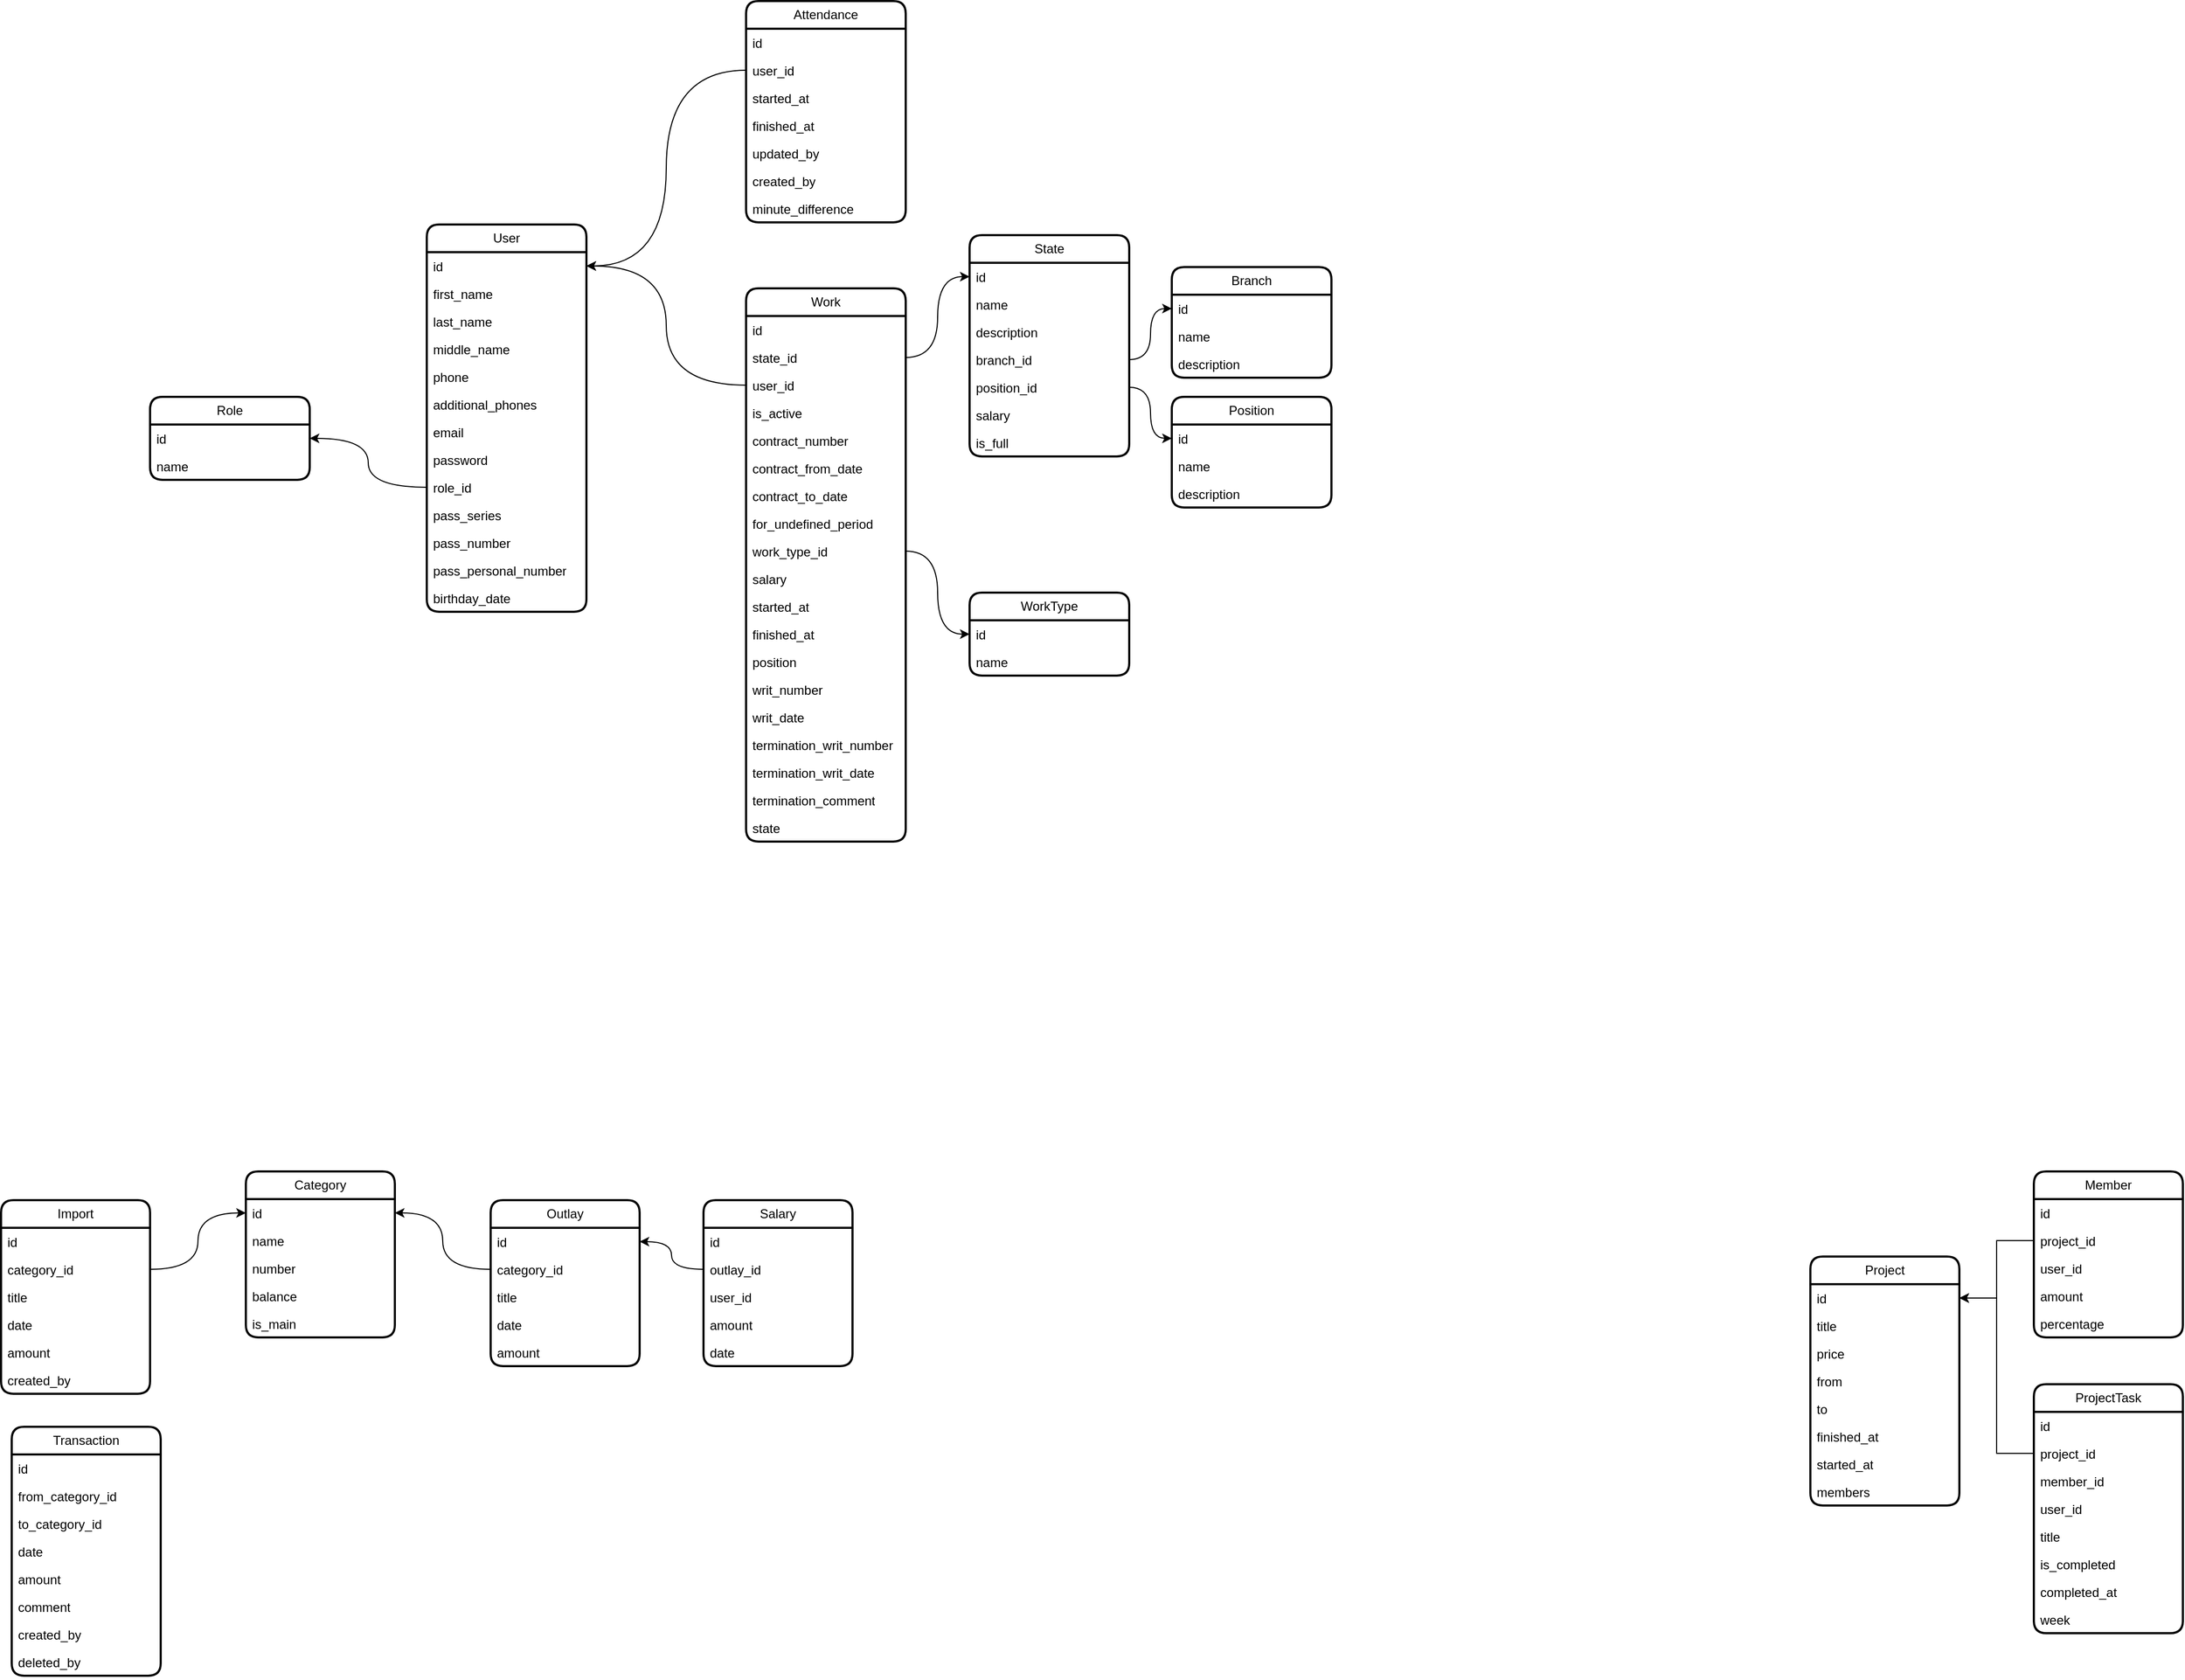 <mxfile version="24.5.3" type="github" pages="4">
  <diagram id="7AuEXIyxK4dvGpUbUsbF" name="main">
    <mxGraphModel dx="956" dy="523" grid="1" gridSize="10" guides="1" tooltips="1" connect="1" arrows="1" fold="1" page="1" pageScale="1" pageWidth="827" pageHeight="1169" math="0" shadow="0">
      <root>
        <mxCell id="0" />
        <mxCell id="1" parent="0" />
        <mxCell id="pz3tUidAR9DcifrSmre5-1" value="Category" style="swimlane;fontStyle=0;childLayout=stackLayout;horizontal=1;startSize=26;fillColor=none;horizontalStack=0;resizeParent=1;resizeParentMax=0;resizeLast=0;collapsible=1;marginBottom=0;whiteSpace=wrap;html=1;rounded=1;shadow=0;glass=0;strokeWidth=2;" parent="1" vertex="1">
          <mxGeometry x="410" y="2220" width="140" height="156" as="geometry" />
        </mxCell>
        <mxCell id="pz3tUidAR9DcifrSmre5-2" value="id" style="text;strokeColor=none;fillColor=none;align=left;verticalAlign=top;spacingLeft=4;spacingRight=4;overflow=hidden;rotatable=0;points=[[0,0.5],[1,0.5]];portConstraint=eastwest;whiteSpace=wrap;html=1;" parent="pz3tUidAR9DcifrSmre5-1" vertex="1">
          <mxGeometry y="26" width="140" height="26" as="geometry" />
        </mxCell>
        <mxCell id="pz3tUidAR9DcifrSmre5-3" value="name" style="text;strokeColor=none;fillColor=none;align=left;verticalAlign=top;spacingLeft=4;spacingRight=4;overflow=hidden;rotatable=0;points=[[0,0.5],[1,0.5]];portConstraint=eastwest;whiteSpace=wrap;html=1;" parent="pz3tUidAR9DcifrSmre5-1" vertex="1">
          <mxGeometry y="52" width="140" height="26" as="geometry" />
        </mxCell>
        <mxCell id="pz3tUidAR9DcifrSmre5-4" value="number" style="text;strokeColor=none;fillColor=none;align=left;verticalAlign=top;spacingLeft=4;spacingRight=4;overflow=hidden;rotatable=0;points=[[0,0.5],[1,0.5]];portConstraint=eastwest;whiteSpace=wrap;html=1;" parent="pz3tUidAR9DcifrSmre5-1" vertex="1">
          <mxGeometry y="78" width="140" height="26" as="geometry" />
        </mxCell>
        <mxCell id="pz3tUidAR9DcifrSmre5-5" value="balance" style="text;strokeColor=none;fillColor=none;align=left;verticalAlign=top;spacingLeft=4;spacingRight=4;overflow=hidden;rotatable=0;points=[[0,0.5],[1,0.5]];portConstraint=eastwest;whiteSpace=wrap;html=1;" parent="pz3tUidAR9DcifrSmre5-1" vertex="1">
          <mxGeometry y="104" width="140" height="26" as="geometry" />
        </mxCell>
        <mxCell id="pz3tUidAR9DcifrSmre5-6" value="is_main" style="text;strokeColor=none;fillColor=none;align=left;verticalAlign=top;spacingLeft=4;spacingRight=4;overflow=hidden;rotatable=0;points=[[0,0.5],[1,0.5]];portConstraint=eastwest;whiteSpace=wrap;html=1;" parent="pz3tUidAR9DcifrSmre5-1" vertex="1">
          <mxGeometry y="130" width="140" height="26" as="geometry" />
        </mxCell>
        <mxCell id="pz3tUidAR9DcifrSmre5-7" value="Transaction" style="swimlane;fontStyle=0;childLayout=stackLayout;horizontal=1;startSize=26;fillColor=none;horizontalStack=0;resizeParent=1;resizeParentMax=0;resizeLast=0;collapsible=1;marginBottom=0;whiteSpace=wrap;html=1;rounded=1;shadow=0;glass=0;strokeWidth=2;" parent="1" vertex="1">
          <mxGeometry x="190" y="2460" width="140" height="234" as="geometry" />
        </mxCell>
        <mxCell id="pz3tUidAR9DcifrSmre5-8" value="id" style="text;strokeColor=none;fillColor=none;align=left;verticalAlign=top;spacingLeft=4;spacingRight=4;overflow=hidden;rotatable=0;points=[[0,0.5],[1,0.5]];portConstraint=eastwest;whiteSpace=wrap;html=1;" parent="pz3tUidAR9DcifrSmre5-7" vertex="1">
          <mxGeometry y="26" width="140" height="26" as="geometry" />
        </mxCell>
        <mxCell id="pz3tUidAR9DcifrSmre5-9" value="from_category_id" style="text;strokeColor=none;fillColor=none;align=left;verticalAlign=top;spacingLeft=4;spacingRight=4;overflow=hidden;rotatable=0;points=[[0,0.5],[1,0.5]];portConstraint=eastwest;whiteSpace=wrap;html=1;" parent="pz3tUidAR9DcifrSmre5-7" vertex="1">
          <mxGeometry y="52" width="140" height="26" as="geometry" />
        </mxCell>
        <mxCell id="pz3tUidAR9DcifrSmre5-10" value="to_category_id" style="text;strokeColor=none;fillColor=none;align=left;verticalAlign=top;spacingLeft=4;spacingRight=4;overflow=hidden;rotatable=0;points=[[0,0.5],[1,0.5]];portConstraint=eastwest;whiteSpace=wrap;html=1;" parent="pz3tUidAR9DcifrSmre5-7" vertex="1">
          <mxGeometry y="78" width="140" height="26" as="geometry" />
        </mxCell>
        <mxCell id="pz3tUidAR9DcifrSmre5-11" value="date" style="text;strokeColor=none;fillColor=none;align=left;verticalAlign=top;spacingLeft=4;spacingRight=4;overflow=hidden;rotatable=0;points=[[0,0.5],[1,0.5]];portConstraint=eastwest;whiteSpace=wrap;html=1;" parent="pz3tUidAR9DcifrSmre5-7" vertex="1">
          <mxGeometry y="104" width="140" height="26" as="geometry" />
        </mxCell>
        <mxCell id="pz3tUidAR9DcifrSmre5-12" value="amount" style="text;strokeColor=none;fillColor=none;align=left;verticalAlign=top;spacingLeft=4;spacingRight=4;overflow=hidden;rotatable=0;points=[[0,0.5],[1,0.5]];portConstraint=eastwest;whiteSpace=wrap;html=1;" parent="pz3tUidAR9DcifrSmre5-7" vertex="1">
          <mxGeometry y="130" width="140" height="26" as="geometry" />
        </mxCell>
        <mxCell id="pz3tUidAR9DcifrSmre5-13" value="comment" style="text;strokeColor=none;fillColor=none;align=left;verticalAlign=top;spacingLeft=4;spacingRight=4;overflow=hidden;rotatable=0;points=[[0,0.5],[1,0.5]];portConstraint=eastwest;whiteSpace=wrap;html=1;" parent="pz3tUidAR9DcifrSmre5-7" vertex="1">
          <mxGeometry y="156" width="140" height="26" as="geometry" />
        </mxCell>
        <mxCell id="pz3tUidAR9DcifrSmre5-14" value="created_by" style="text;strokeColor=none;fillColor=none;align=left;verticalAlign=top;spacingLeft=4;spacingRight=4;overflow=hidden;rotatable=0;points=[[0,0.5],[1,0.5]];portConstraint=eastwest;whiteSpace=wrap;html=1;" parent="pz3tUidAR9DcifrSmre5-7" vertex="1">
          <mxGeometry y="182" width="140" height="26" as="geometry" />
        </mxCell>
        <mxCell id="pz3tUidAR9DcifrSmre5-15" value="deleted_by" style="text;strokeColor=none;fillColor=none;align=left;verticalAlign=top;spacingLeft=4;spacingRight=4;overflow=hidden;rotatable=0;points=[[0,0.5],[1,0.5]];portConstraint=eastwest;whiteSpace=wrap;html=1;" parent="pz3tUidAR9DcifrSmre5-7" vertex="1">
          <mxGeometry y="208" width="140" height="26" as="geometry" />
        </mxCell>
        <mxCell id="pz3tUidAR9DcifrSmre5-16" value="Outlay" style="swimlane;fontStyle=0;childLayout=stackLayout;horizontal=1;startSize=26;fillColor=none;horizontalStack=0;resizeParent=1;resizeParentMax=0;resizeLast=0;collapsible=1;marginBottom=0;whiteSpace=wrap;html=1;rounded=1;shadow=0;glass=0;strokeWidth=2;" parent="1" vertex="1">
          <mxGeometry x="640" y="2247" width="140" height="156" as="geometry" />
        </mxCell>
        <mxCell id="pz3tUidAR9DcifrSmre5-17" value="id" style="text;strokeColor=none;fillColor=none;align=left;verticalAlign=top;spacingLeft=4;spacingRight=4;overflow=hidden;rotatable=0;points=[[0,0.5],[1,0.5]];portConstraint=eastwest;whiteSpace=wrap;html=1;" parent="pz3tUidAR9DcifrSmre5-16" vertex="1">
          <mxGeometry y="26" width="140" height="26" as="geometry" />
        </mxCell>
        <mxCell id="pz3tUidAR9DcifrSmre5-18" value="category_id" style="text;strokeColor=none;fillColor=none;align=left;verticalAlign=top;spacingLeft=4;spacingRight=4;overflow=hidden;rotatable=0;points=[[0,0.5],[1,0.5]];portConstraint=eastwest;whiteSpace=wrap;html=1;" parent="pz3tUidAR9DcifrSmre5-16" vertex="1">
          <mxGeometry y="52" width="140" height="26" as="geometry" />
        </mxCell>
        <mxCell id="pz3tUidAR9DcifrSmre5-19" value="title" style="text;strokeColor=none;fillColor=none;align=left;verticalAlign=top;spacingLeft=4;spacingRight=4;overflow=hidden;rotatable=0;points=[[0,0.5],[1,0.5]];portConstraint=eastwest;whiteSpace=wrap;html=1;" parent="pz3tUidAR9DcifrSmre5-16" vertex="1">
          <mxGeometry y="78" width="140" height="26" as="geometry" />
        </mxCell>
        <mxCell id="pz3tUidAR9DcifrSmre5-20" value="date" style="text;strokeColor=none;fillColor=none;align=left;verticalAlign=top;spacingLeft=4;spacingRight=4;overflow=hidden;rotatable=0;points=[[0,0.5],[1,0.5]];portConstraint=eastwest;whiteSpace=wrap;html=1;" parent="pz3tUidAR9DcifrSmre5-16" vertex="1">
          <mxGeometry y="104" width="140" height="26" as="geometry" />
        </mxCell>
        <mxCell id="pz3tUidAR9DcifrSmre5-21" value="amount" style="text;strokeColor=none;fillColor=none;align=left;verticalAlign=top;spacingLeft=4;spacingRight=4;overflow=hidden;rotatable=0;points=[[0,0.5],[1,0.5]];portConstraint=eastwest;whiteSpace=wrap;html=1;" parent="pz3tUidAR9DcifrSmre5-16" vertex="1">
          <mxGeometry y="130" width="140" height="26" as="geometry" />
        </mxCell>
        <mxCell id="pz3tUidAR9DcifrSmre5-37" value="User" style="swimlane;fontStyle=0;childLayout=stackLayout;horizontal=1;startSize=26;fillColor=none;horizontalStack=0;resizeParent=1;resizeParentMax=0;resizeLast=0;collapsible=1;marginBottom=0;whiteSpace=wrap;html=1;rounded=1;shadow=0;glass=0;strokeWidth=2;" parent="1" vertex="1">
          <mxGeometry x="580" y="1330" width="150" height="364" as="geometry" />
        </mxCell>
        <mxCell id="pz3tUidAR9DcifrSmre5-38" value="id" style="text;strokeColor=none;fillColor=none;align=left;verticalAlign=top;spacingLeft=4;spacingRight=4;overflow=hidden;rotatable=0;points=[[0,0.5],[1,0.5]];portConstraint=eastwest;whiteSpace=wrap;html=1;" parent="pz3tUidAR9DcifrSmre5-37" vertex="1">
          <mxGeometry y="26" width="150" height="26" as="geometry" />
        </mxCell>
        <mxCell id="pz3tUidAR9DcifrSmre5-39" value="first_name" style="text;strokeColor=none;fillColor=none;align=left;verticalAlign=top;spacingLeft=4;spacingRight=4;overflow=hidden;rotatable=0;points=[[0,0.5],[1,0.5]];portConstraint=eastwest;whiteSpace=wrap;html=1;" parent="pz3tUidAR9DcifrSmre5-37" vertex="1">
          <mxGeometry y="52" width="150" height="26" as="geometry" />
        </mxCell>
        <mxCell id="LTpCUk56gpv0g258zeQ--2" value="last_name" style="text;strokeColor=none;fillColor=none;align=left;verticalAlign=top;spacingLeft=4;spacingRight=4;overflow=hidden;rotatable=0;points=[[0,0.5],[1,0.5]];portConstraint=eastwest;whiteSpace=wrap;html=1;" parent="pz3tUidAR9DcifrSmre5-37" vertex="1">
          <mxGeometry y="78" width="150" height="26" as="geometry" />
        </mxCell>
        <mxCell id="RUl6qWUgQ8qYa6QlKWLv-23" value="middle_name" style="text;strokeColor=none;fillColor=none;align=left;verticalAlign=top;spacingLeft=4;spacingRight=4;overflow=hidden;rotatable=0;points=[[0,0.5],[1,0.5]];portConstraint=eastwest;whiteSpace=wrap;html=1;" parent="pz3tUidAR9DcifrSmre5-37" vertex="1">
          <mxGeometry y="104" width="150" height="26" as="geometry" />
        </mxCell>
        <mxCell id="pz3tUidAR9DcifrSmre5-40" value="phone" style="text;strokeColor=none;fillColor=none;align=left;verticalAlign=top;spacingLeft=4;spacingRight=4;overflow=hidden;rotatable=0;points=[[0,0.5],[1,0.5]];portConstraint=eastwest;whiteSpace=wrap;html=1;" parent="pz3tUidAR9DcifrSmre5-37" vertex="1">
          <mxGeometry y="130" width="150" height="26" as="geometry" />
        </mxCell>
        <mxCell id="RUl6qWUgQ8qYa6QlKWLv-29" value="additional_phones" style="text;strokeColor=none;fillColor=none;align=left;verticalAlign=top;spacingLeft=4;spacingRight=4;overflow=hidden;rotatable=0;points=[[0,0.5],[1,0.5]];portConstraint=eastwest;whiteSpace=wrap;html=1;" parent="pz3tUidAR9DcifrSmre5-37" vertex="1">
          <mxGeometry y="156" width="150" height="26" as="geometry" />
        </mxCell>
        <mxCell id="9zdEIT7OF_Lzr534XS5U-1" value="email" style="text;strokeColor=none;fillColor=none;align=left;verticalAlign=top;spacingLeft=4;spacingRight=4;overflow=hidden;rotatable=0;points=[[0,0.5],[1,0.5]];portConstraint=eastwest;whiteSpace=wrap;html=1;" parent="pz3tUidAR9DcifrSmre5-37" vertex="1">
          <mxGeometry y="182" width="150" height="26" as="geometry" />
        </mxCell>
        <mxCell id="pz3tUidAR9DcifrSmre5-41" value="password" style="text;strokeColor=none;fillColor=none;align=left;verticalAlign=top;spacingLeft=4;spacingRight=4;overflow=hidden;rotatable=0;points=[[0,0.5],[1,0.5]];portConstraint=eastwest;whiteSpace=wrap;html=1;" parent="pz3tUidAR9DcifrSmre5-37" vertex="1">
          <mxGeometry y="208" width="150" height="26" as="geometry" />
        </mxCell>
        <mxCell id="uhwqMeF3bq3aozIxSqHs-1" value="role_id" style="text;strokeColor=none;fillColor=none;align=left;verticalAlign=top;spacingLeft=4;spacingRight=4;overflow=hidden;rotatable=0;points=[[0,0.5],[1,0.5]];portConstraint=eastwest;whiteSpace=wrap;html=1;" parent="pz3tUidAR9DcifrSmre5-37" vertex="1">
          <mxGeometry y="234" width="150" height="26" as="geometry" />
        </mxCell>
        <mxCell id="RUl6qWUgQ8qYa6QlKWLv-24" value="pass_series" style="text;strokeColor=none;fillColor=none;align=left;verticalAlign=top;spacingLeft=4;spacingRight=4;overflow=hidden;rotatable=0;points=[[0,0.5],[1,0.5]];portConstraint=eastwest;whiteSpace=wrap;html=1;" parent="pz3tUidAR9DcifrSmre5-37" vertex="1">
          <mxGeometry y="260" width="150" height="26" as="geometry" />
        </mxCell>
        <mxCell id="RUl6qWUgQ8qYa6QlKWLv-25" value="pass_number" style="text;strokeColor=none;fillColor=none;align=left;verticalAlign=top;spacingLeft=4;spacingRight=4;overflow=hidden;rotatable=0;points=[[0,0.5],[1,0.5]];portConstraint=eastwest;whiteSpace=wrap;html=1;" parent="pz3tUidAR9DcifrSmre5-37" vertex="1">
          <mxGeometry y="286" width="150" height="26" as="geometry" />
        </mxCell>
        <mxCell id="RUl6qWUgQ8qYa6QlKWLv-26" value="pass_personal_number" style="text;strokeColor=none;fillColor=none;align=left;verticalAlign=top;spacingLeft=4;spacingRight=4;overflow=hidden;rotatable=0;points=[[0,0.5],[1,0.5]];portConstraint=eastwest;whiteSpace=wrap;html=1;" parent="pz3tUidAR9DcifrSmre5-37" vertex="1">
          <mxGeometry y="312" width="150" height="26" as="geometry" />
        </mxCell>
        <mxCell id="RUl6qWUgQ8qYa6QlKWLv-27" value="birthday_date" style="text;strokeColor=none;fillColor=none;align=left;verticalAlign=top;spacingLeft=4;spacingRight=4;overflow=hidden;rotatable=0;points=[[0,0.5],[1,0.5]];portConstraint=eastwest;whiteSpace=wrap;html=1;" parent="pz3tUidAR9DcifrSmre5-37" vertex="1">
          <mxGeometry y="338" width="150" height="26" as="geometry" />
        </mxCell>
        <mxCell id="pz3tUidAR9DcifrSmre5-42" value="Import" style="swimlane;fontStyle=0;childLayout=stackLayout;horizontal=1;startSize=26;fillColor=none;horizontalStack=0;resizeParent=1;resizeParentMax=0;resizeLast=0;collapsible=1;marginBottom=0;whiteSpace=wrap;html=1;rounded=1;shadow=0;glass=0;strokeWidth=2;" parent="1" vertex="1">
          <mxGeometry x="180" y="2247" width="140" height="182" as="geometry" />
        </mxCell>
        <mxCell id="pz3tUidAR9DcifrSmre5-43" value="id" style="text;strokeColor=none;fillColor=none;align=left;verticalAlign=top;spacingLeft=4;spacingRight=4;overflow=hidden;rotatable=0;points=[[0,0.5],[1,0.5]];portConstraint=eastwest;whiteSpace=wrap;html=1;" parent="pz3tUidAR9DcifrSmre5-42" vertex="1">
          <mxGeometry y="26" width="140" height="26" as="geometry" />
        </mxCell>
        <mxCell id="pz3tUidAR9DcifrSmre5-44" value="category_id" style="text;strokeColor=none;fillColor=none;align=left;verticalAlign=top;spacingLeft=4;spacingRight=4;overflow=hidden;rotatable=0;points=[[0,0.5],[1,0.5]];portConstraint=eastwest;whiteSpace=wrap;html=1;" parent="pz3tUidAR9DcifrSmre5-42" vertex="1">
          <mxGeometry y="52" width="140" height="26" as="geometry" />
        </mxCell>
        <mxCell id="pz3tUidAR9DcifrSmre5-45" value="title" style="text;strokeColor=none;fillColor=none;align=left;verticalAlign=top;spacingLeft=4;spacingRight=4;overflow=hidden;rotatable=0;points=[[0,0.5],[1,0.5]];portConstraint=eastwest;whiteSpace=wrap;html=1;" parent="pz3tUidAR9DcifrSmre5-42" vertex="1">
          <mxGeometry y="78" width="140" height="26" as="geometry" />
        </mxCell>
        <mxCell id="pz3tUidAR9DcifrSmre5-46" value="date" style="text;strokeColor=none;fillColor=none;align=left;verticalAlign=top;spacingLeft=4;spacingRight=4;overflow=hidden;rotatable=0;points=[[0,0.5],[1,0.5]];portConstraint=eastwest;whiteSpace=wrap;html=1;" parent="pz3tUidAR9DcifrSmre5-42" vertex="1">
          <mxGeometry y="104" width="140" height="26" as="geometry" />
        </mxCell>
        <mxCell id="pz3tUidAR9DcifrSmre5-47" value="amount" style="text;strokeColor=none;fillColor=none;align=left;verticalAlign=top;spacingLeft=4;spacingRight=4;overflow=hidden;rotatable=0;points=[[0,0.5],[1,0.5]];portConstraint=eastwest;whiteSpace=wrap;html=1;" parent="pz3tUidAR9DcifrSmre5-42" vertex="1">
          <mxGeometry y="130" width="140" height="26" as="geometry" />
        </mxCell>
        <mxCell id="pz3tUidAR9DcifrSmre5-48" value="created_by" style="text;strokeColor=none;fillColor=none;align=left;verticalAlign=top;spacingLeft=4;spacingRight=4;overflow=hidden;rotatable=0;points=[[0,0.5],[1,0.5]];portConstraint=eastwest;whiteSpace=wrap;html=1;" parent="pz3tUidAR9DcifrSmre5-42" vertex="1">
          <mxGeometry y="156" width="140" height="26" as="geometry" />
        </mxCell>
        <mxCell id="pz3tUidAR9DcifrSmre5-49" style="edgeStyle=orthogonalEdgeStyle;rounded=0;orthogonalLoop=1;jettySize=auto;html=1;entryX=0;entryY=0.5;entryDx=0;entryDy=0;curved=1;" parent="1" source="pz3tUidAR9DcifrSmre5-44" target="pz3tUidAR9DcifrSmre5-2" edge="1">
          <mxGeometry relative="1" as="geometry" />
        </mxCell>
        <mxCell id="pz3tUidAR9DcifrSmre5-50" style="edgeStyle=orthogonalEdgeStyle;rounded=0;orthogonalLoop=1;jettySize=auto;html=1;entryX=1;entryY=0.5;entryDx=0;entryDy=0;curved=1;" parent="1" source="pz3tUidAR9DcifrSmre5-18" target="pz3tUidAR9DcifrSmre5-2" edge="1">
          <mxGeometry relative="1" as="geometry" />
        </mxCell>
        <mxCell id="pz3tUidAR9DcifrSmre5-66" value="Role" style="swimlane;fontStyle=0;childLayout=stackLayout;horizontal=1;startSize=26;fillColor=none;horizontalStack=0;resizeParent=1;resizeParentMax=0;resizeLast=0;collapsible=1;marginBottom=0;whiteSpace=wrap;html=1;rounded=1;shadow=0;glass=0;strokeWidth=2;" parent="1" vertex="1">
          <mxGeometry x="320" y="1492" width="150" height="78" as="geometry" />
        </mxCell>
        <mxCell id="pz3tUidAR9DcifrSmre5-67" value="id" style="text;strokeColor=none;fillColor=none;align=left;verticalAlign=top;spacingLeft=4;spacingRight=4;overflow=hidden;rotatable=0;points=[[0,0.5],[1,0.5]];portConstraint=eastwest;whiteSpace=wrap;html=1;" parent="pz3tUidAR9DcifrSmre5-66" vertex="1">
          <mxGeometry y="26" width="150" height="26" as="geometry" />
        </mxCell>
        <mxCell id="pz3tUidAR9DcifrSmre5-68" value="name" style="text;strokeColor=none;fillColor=none;align=left;verticalAlign=top;spacingLeft=4;spacingRight=4;overflow=hidden;rotatable=0;points=[[0,0.5],[1,0.5]];portConstraint=eastwest;whiteSpace=wrap;html=1;" parent="pz3tUidAR9DcifrSmre5-66" vertex="1">
          <mxGeometry y="52" width="150" height="26" as="geometry" />
        </mxCell>
        <mxCell id="X59m1KVVOeO-bCmBUPsA-1" value="Attendance" style="swimlane;fontStyle=0;childLayout=stackLayout;horizontal=1;startSize=26;fillColor=none;horizontalStack=0;resizeParent=1;resizeParentMax=0;resizeLast=0;collapsible=1;marginBottom=0;whiteSpace=wrap;html=1;rounded=1;shadow=0;glass=0;strokeWidth=2;" parent="1" vertex="1">
          <mxGeometry x="880" y="1120" width="150" height="208" as="geometry" />
        </mxCell>
        <mxCell id="X59m1KVVOeO-bCmBUPsA-2" value="id" style="text;strokeColor=none;fillColor=none;align=left;verticalAlign=top;spacingLeft=4;spacingRight=4;overflow=hidden;rotatable=0;points=[[0,0.5],[1,0.5]];portConstraint=eastwest;whiteSpace=wrap;html=1;" parent="X59m1KVVOeO-bCmBUPsA-1" vertex="1">
          <mxGeometry y="26" width="150" height="26" as="geometry" />
        </mxCell>
        <mxCell id="X59m1KVVOeO-bCmBUPsA-3" value="user_id" style="text;strokeColor=none;fillColor=none;align=left;verticalAlign=top;spacingLeft=4;spacingRight=4;overflow=hidden;rotatable=0;points=[[0,0.5],[1,0.5]];portConstraint=eastwest;whiteSpace=wrap;html=1;" parent="X59m1KVVOeO-bCmBUPsA-1" vertex="1">
          <mxGeometry y="52" width="150" height="26" as="geometry" />
        </mxCell>
        <mxCell id="X59m1KVVOeO-bCmBUPsA-4" value="started_at" style="text;strokeColor=none;fillColor=none;align=left;verticalAlign=top;spacingLeft=4;spacingRight=4;overflow=hidden;rotatable=0;points=[[0,0.5],[1,0.5]];portConstraint=eastwest;whiteSpace=wrap;html=1;" parent="X59m1KVVOeO-bCmBUPsA-1" vertex="1">
          <mxGeometry y="78" width="150" height="26" as="geometry" />
        </mxCell>
        <mxCell id="X59m1KVVOeO-bCmBUPsA-5" value="finished_at" style="text;strokeColor=none;fillColor=none;align=left;verticalAlign=top;spacingLeft=4;spacingRight=4;overflow=hidden;rotatable=0;points=[[0,0.5],[1,0.5]];portConstraint=eastwest;whiteSpace=wrap;html=1;" parent="X59m1KVVOeO-bCmBUPsA-1" vertex="1">
          <mxGeometry y="104" width="150" height="26" as="geometry" />
        </mxCell>
        <mxCell id="X59m1KVVOeO-bCmBUPsA-6" value="updated_by" style="text;strokeColor=none;fillColor=none;align=left;verticalAlign=top;spacingLeft=4;spacingRight=4;overflow=hidden;rotatable=0;points=[[0,0.5],[1,0.5]];portConstraint=eastwest;whiteSpace=wrap;html=1;" parent="X59m1KVVOeO-bCmBUPsA-1" vertex="1">
          <mxGeometry y="130" width="150" height="26" as="geometry" />
        </mxCell>
        <mxCell id="X59m1KVVOeO-bCmBUPsA-7" value="created_by" style="text;strokeColor=none;fillColor=none;align=left;verticalAlign=top;spacingLeft=4;spacingRight=4;overflow=hidden;rotatable=0;points=[[0,0.5],[1,0.5]];portConstraint=eastwest;whiteSpace=wrap;html=1;" parent="X59m1KVVOeO-bCmBUPsA-1" vertex="1">
          <mxGeometry y="156" width="150" height="26" as="geometry" />
        </mxCell>
        <mxCell id="X59m1KVVOeO-bCmBUPsA-8" value="minute_difference" style="text;strokeColor=none;fillColor=none;align=left;verticalAlign=top;spacingLeft=4;spacingRight=4;overflow=hidden;rotatable=0;points=[[0,0.5],[1,0.5]];portConstraint=eastwest;whiteSpace=wrap;html=1;" parent="X59m1KVVOeO-bCmBUPsA-1" vertex="1">
          <mxGeometry y="182" width="150" height="26" as="geometry" />
        </mxCell>
        <mxCell id="X59m1KVVOeO-bCmBUPsA-9" style="edgeStyle=orthogonalEdgeStyle;rounded=0;orthogonalLoop=1;jettySize=auto;html=1;entryX=1;entryY=0.5;entryDx=0;entryDy=0;curved=1;" parent="1" source="X59m1KVVOeO-bCmBUPsA-3" target="pz3tUidAR9DcifrSmre5-38" edge="1">
          <mxGeometry relative="1" as="geometry" />
        </mxCell>
        <mxCell id="eZBANEF5Z-J58DT59ZfV-1" value="Project" style="swimlane;fontStyle=0;childLayout=stackLayout;horizontal=1;startSize=26;fillColor=none;horizontalStack=0;resizeParent=1;resizeParentMax=0;resizeLast=0;collapsible=1;marginBottom=0;whiteSpace=wrap;html=1;rounded=1;shadow=0;glass=0;strokeWidth=2;" parent="1" vertex="1">
          <mxGeometry x="1880" y="2300" width="140" height="234" as="geometry" />
        </mxCell>
        <mxCell id="eZBANEF5Z-J58DT59ZfV-2" value="id" style="text;strokeColor=none;fillColor=none;align=left;verticalAlign=top;spacingLeft=4;spacingRight=4;overflow=hidden;rotatable=0;points=[[0,0.5],[1,0.5]];portConstraint=eastwest;whiteSpace=wrap;html=1;" parent="eZBANEF5Z-J58DT59ZfV-1" vertex="1">
          <mxGeometry y="26" width="140" height="26" as="geometry" />
        </mxCell>
        <mxCell id="eZBANEF5Z-J58DT59ZfV-3" value="title" style="text;strokeColor=none;fillColor=none;align=left;verticalAlign=top;spacingLeft=4;spacingRight=4;overflow=hidden;rotatable=0;points=[[0,0.5],[1,0.5]];portConstraint=eastwest;whiteSpace=wrap;html=1;" parent="eZBANEF5Z-J58DT59ZfV-1" vertex="1">
          <mxGeometry y="52" width="140" height="26" as="geometry" />
        </mxCell>
        <mxCell id="eZBANEF5Z-J58DT59ZfV-4" value="price" style="text;strokeColor=none;fillColor=none;align=left;verticalAlign=top;spacingLeft=4;spacingRight=4;overflow=hidden;rotatable=0;points=[[0,0.5],[1,0.5]];portConstraint=eastwest;whiteSpace=wrap;html=1;" parent="eZBANEF5Z-J58DT59ZfV-1" vertex="1">
          <mxGeometry y="78" width="140" height="26" as="geometry" />
        </mxCell>
        <mxCell id="eZBANEF5Z-J58DT59ZfV-5" value="from" style="text;strokeColor=none;fillColor=none;align=left;verticalAlign=top;spacingLeft=4;spacingRight=4;overflow=hidden;rotatable=0;points=[[0,0.5],[1,0.5]];portConstraint=eastwest;whiteSpace=wrap;html=1;" parent="eZBANEF5Z-J58DT59ZfV-1" vertex="1">
          <mxGeometry y="104" width="140" height="26" as="geometry" />
        </mxCell>
        <mxCell id="eZBANEF5Z-J58DT59ZfV-6" value="to" style="text;strokeColor=none;fillColor=none;align=left;verticalAlign=top;spacingLeft=4;spacingRight=4;overflow=hidden;rotatable=0;points=[[0,0.5],[1,0.5]];portConstraint=eastwest;whiteSpace=wrap;html=1;" parent="eZBANEF5Z-J58DT59ZfV-1" vertex="1">
          <mxGeometry y="130" width="140" height="26" as="geometry" />
        </mxCell>
        <mxCell id="eZBANEF5Z-J58DT59ZfV-8" value="finished_at" style="text;strokeColor=none;fillColor=none;align=left;verticalAlign=top;spacingLeft=4;spacingRight=4;overflow=hidden;rotatable=0;points=[[0,0.5],[1,0.5]];portConstraint=eastwest;whiteSpace=wrap;html=1;" parent="eZBANEF5Z-J58DT59ZfV-1" vertex="1">
          <mxGeometry y="156" width="140" height="26" as="geometry" />
        </mxCell>
        <mxCell id="LTpCUk56gpv0g258zeQ--1" value="started_at" style="text;strokeColor=none;fillColor=none;align=left;verticalAlign=top;spacingLeft=4;spacingRight=4;overflow=hidden;rotatable=0;points=[[0,0.5],[1,0.5]];portConstraint=eastwest;whiteSpace=wrap;html=1;" parent="eZBANEF5Z-J58DT59ZfV-1" vertex="1">
          <mxGeometry y="182" width="140" height="26" as="geometry" />
        </mxCell>
        <mxCell id="eZBANEF5Z-J58DT59ZfV-9" value="members" style="text;strokeColor=none;fillColor=none;align=left;verticalAlign=top;spacingLeft=4;spacingRight=4;overflow=hidden;rotatable=0;points=[[0,0.5],[1,0.5]];portConstraint=eastwest;whiteSpace=wrap;html=1;" parent="eZBANEF5Z-J58DT59ZfV-1" vertex="1">
          <mxGeometry y="208" width="140" height="26" as="geometry" />
        </mxCell>
        <mxCell id="eZBANEF5Z-J58DT59ZfV-10" value="Member" style="swimlane;fontStyle=0;childLayout=stackLayout;horizontal=1;startSize=26;fillColor=none;horizontalStack=0;resizeParent=1;resizeParentMax=0;resizeLast=0;collapsible=1;marginBottom=0;whiteSpace=wrap;html=1;rounded=1;shadow=0;glass=0;strokeWidth=2;" parent="1" vertex="1">
          <mxGeometry x="2090" y="2220" width="140" height="156" as="geometry" />
        </mxCell>
        <mxCell id="eZBANEF5Z-J58DT59ZfV-11" value="id" style="text;strokeColor=none;fillColor=none;align=left;verticalAlign=top;spacingLeft=4;spacingRight=4;overflow=hidden;rotatable=0;points=[[0,0.5],[1,0.5]];portConstraint=eastwest;whiteSpace=wrap;html=1;" parent="eZBANEF5Z-J58DT59ZfV-10" vertex="1">
          <mxGeometry y="26" width="140" height="26" as="geometry" />
        </mxCell>
        <mxCell id="eZBANEF5Z-J58DT59ZfV-12" value="project_id" style="text;strokeColor=none;fillColor=none;align=left;verticalAlign=top;spacingLeft=4;spacingRight=4;overflow=hidden;rotatable=0;points=[[0,0.5],[1,0.5]];portConstraint=eastwest;whiteSpace=wrap;html=1;" parent="eZBANEF5Z-J58DT59ZfV-10" vertex="1">
          <mxGeometry y="52" width="140" height="26" as="geometry" />
        </mxCell>
        <mxCell id="eZBANEF5Z-J58DT59ZfV-13" value="user_id" style="text;strokeColor=none;fillColor=none;align=left;verticalAlign=top;spacingLeft=4;spacingRight=4;overflow=hidden;rotatable=0;points=[[0,0.5],[1,0.5]];portConstraint=eastwest;whiteSpace=wrap;html=1;" parent="eZBANEF5Z-J58DT59ZfV-10" vertex="1">
          <mxGeometry y="78" width="140" height="26" as="geometry" />
        </mxCell>
        <mxCell id="eZBANEF5Z-J58DT59ZfV-14" value="amount" style="text;strokeColor=none;fillColor=none;align=left;verticalAlign=top;spacingLeft=4;spacingRight=4;overflow=hidden;rotatable=0;points=[[0,0.5],[1,0.5]];portConstraint=eastwest;whiteSpace=wrap;html=1;" parent="eZBANEF5Z-J58DT59ZfV-10" vertex="1">
          <mxGeometry y="104" width="140" height="26" as="geometry" />
        </mxCell>
        <mxCell id="eZBANEF5Z-J58DT59ZfV-15" value="percentage" style="text;strokeColor=none;fillColor=none;align=left;verticalAlign=top;spacingLeft=4;spacingRight=4;overflow=hidden;rotatable=0;points=[[0,0.5],[1,0.5]];portConstraint=eastwest;whiteSpace=wrap;html=1;" parent="eZBANEF5Z-J58DT59ZfV-10" vertex="1">
          <mxGeometry y="130" width="140" height="26" as="geometry" />
        </mxCell>
        <mxCell id="eZBANEF5Z-J58DT59ZfV-16" style="edgeStyle=orthogonalEdgeStyle;rounded=0;orthogonalLoop=1;jettySize=auto;html=1;entryX=1;entryY=0.5;entryDx=0;entryDy=0;" parent="1" source="eZBANEF5Z-J58DT59ZfV-12" target="eZBANEF5Z-J58DT59ZfV-2" edge="1">
          <mxGeometry relative="1" as="geometry" />
        </mxCell>
        <mxCell id="KyEy9SPPHyTTBvAcjALU-1" value="Work" style="swimlane;fontStyle=0;childLayout=stackLayout;horizontal=1;startSize=26;fillColor=none;horizontalStack=0;resizeParent=1;resizeParentMax=0;resizeLast=0;collapsible=1;marginBottom=0;whiteSpace=wrap;html=1;rounded=1;shadow=0;glass=0;strokeWidth=2;" parent="1" vertex="1">
          <mxGeometry x="880" y="1390" width="150" height="520" as="geometry" />
        </mxCell>
        <mxCell id="KyEy9SPPHyTTBvAcjALU-2" value="id" style="text;strokeColor=none;fillColor=none;align=left;verticalAlign=top;spacingLeft=4;spacingRight=4;overflow=hidden;rotatable=0;points=[[0,0.5],[1,0.5]];portConstraint=eastwest;whiteSpace=wrap;html=1;" parent="KyEy9SPPHyTTBvAcjALU-1" vertex="1">
          <mxGeometry y="26" width="150" height="26" as="geometry" />
        </mxCell>
        <mxCell id="KyEy9SPPHyTTBvAcjALU-3" value="state_id" style="text;strokeColor=none;fillColor=none;align=left;verticalAlign=top;spacingLeft=4;spacingRight=4;overflow=hidden;rotatable=0;points=[[0,0.5],[1,0.5]];portConstraint=eastwest;whiteSpace=wrap;html=1;" parent="KyEy9SPPHyTTBvAcjALU-1" vertex="1">
          <mxGeometry y="52" width="150" height="26" as="geometry" />
        </mxCell>
        <mxCell id="RUl6qWUgQ8qYa6QlKWLv-54" value="user_id" style="text;strokeColor=none;fillColor=none;align=left;verticalAlign=top;spacingLeft=4;spacingRight=4;overflow=hidden;rotatable=0;points=[[0,0.5],[1,0.5]];portConstraint=eastwest;whiteSpace=wrap;html=1;" parent="KyEy9SPPHyTTBvAcjALU-1" vertex="1">
          <mxGeometry y="78" width="150" height="26" as="geometry" />
        </mxCell>
        <mxCell id="KyEy9SPPHyTTBvAcjALU-8" value="is_active" style="text;strokeColor=none;fillColor=none;align=left;verticalAlign=top;spacingLeft=4;spacingRight=4;overflow=hidden;rotatable=0;points=[[0,0.5],[1,0.5]];portConstraint=eastwest;whiteSpace=wrap;html=1;" parent="KyEy9SPPHyTTBvAcjALU-1" vertex="1">
          <mxGeometry y="104" width="150" height="26" as="geometry" />
        </mxCell>
        <mxCell id="RUl6qWUgQ8qYa6QlKWLv-57" value="contract_number" style="text;strokeColor=none;fillColor=none;align=left;verticalAlign=top;spacingLeft=4;spacingRight=4;overflow=hidden;rotatable=0;points=[[0,0.5],[1,0.5]];portConstraint=eastwest;whiteSpace=wrap;html=1;" parent="KyEy9SPPHyTTBvAcjALU-1" vertex="1">
          <mxGeometry y="130" width="150" height="26" as="geometry" />
        </mxCell>
        <mxCell id="RUl6qWUgQ8qYa6QlKWLv-58" value="contract_from_date" style="text;strokeColor=none;fillColor=none;align=left;verticalAlign=top;spacingLeft=4;spacingRight=4;overflow=hidden;rotatable=0;points=[[0,0.5],[1,0.5]];portConstraint=eastwest;whiteSpace=wrap;html=1;" parent="KyEy9SPPHyTTBvAcjALU-1" vertex="1">
          <mxGeometry y="156" width="150" height="26" as="geometry" />
        </mxCell>
        <mxCell id="RUl6qWUgQ8qYa6QlKWLv-59" value="contract_to_date" style="text;strokeColor=none;fillColor=none;align=left;verticalAlign=top;spacingLeft=4;spacingRight=4;overflow=hidden;rotatable=0;points=[[0,0.5],[1,0.5]];portConstraint=eastwest;whiteSpace=wrap;html=1;" parent="KyEy9SPPHyTTBvAcjALU-1" vertex="1">
          <mxGeometry y="182" width="150" height="26" as="geometry" />
        </mxCell>
        <mxCell id="RUl6qWUgQ8qYa6QlKWLv-60" value="for_undefined_period" style="text;strokeColor=none;fillColor=none;align=left;verticalAlign=top;spacingLeft=4;spacingRight=4;overflow=hidden;rotatable=0;points=[[0,0.5],[1,0.5]];portConstraint=eastwest;whiteSpace=wrap;html=1;" parent="KyEy9SPPHyTTBvAcjALU-1" vertex="1">
          <mxGeometry y="208" width="150" height="26" as="geometry" />
        </mxCell>
        <mxCell id="uhwqMeF3bq3aozIxSqHs-2" value="work_type_id" style="text;strokeColor=none;fillColor=none;align=left;verticalAlign=top;spacingLeft=4;spacingRight=4;overflow=hidden;rotatable=0;points=[[0,0.5],[1,0.5]];portConstraint=eastwest;whiteSpace=wrap;html=1;" parent="KyEy9SPPHyTTBvAcjALU-1" vertex="1">
          <mxGeometry y="234" width="150" height="26" as="geometry" />
        </mxCell>
        <mxCell id="KyEy9SPPHyTTBvAcjALU-6" value="salary" style="text;strokeColor=none;fillColor=none;align=left;verticalAlign=top;spacingLeft=4;spacingRight=4;overflow=hidden;rotatable=0;points=[[0,0.5],[1,0.5]];portConstraint=eastwest;whiteSpace=wrap;html=1;" parent="KyEy9SPPHyTTBvAcjALU-1" vertex="1">
          <mxGeometry y="260" width="150" height="26" as="geometry" />
        </mxCell>
        <mxCell id="KyEy9SPPHyTTBvAcjALU-5" value="started_at" style="text;strokeColor=none;fillColor=none;align=left;verticalAlign=top;spacingLeft=4;spacingRight=4;overflow=hidden;rotatable=0;points=[[0,0.5],[1,0.5]];portConstraint=eastwest;whiteSpace=wrap;html=1;" parent="KyEy9SPPHyTTBvAcjALU-1" vertex="1">
          <mxGeometry y="286" width="150" height="26" as="geometry" />
        </mxCell>
        <mxCell id="T6h7iOQbzjS_a09b3Lld-1" value="finished_at" style="text;strokeColor=none;fillColor=none;align=left;verticalAlign=top;spacingLeft=4;spacingRight=4;overflow=hidden;rotatable=0;points=[[0,0.5],[1,0.5]];portConstraint=eastwest;whiteSpace=wrap;html=1;" parent="KyEy9SPPHyTTBvAcjALU-1" vertex="1">
          <mxGeometry y="312" width="150" height="26" as="geometry" />
        </mxCell>
        <mxCell id="RUl6qWUgQ8qYa6QlKWLv-62" value="position" style="text;strokeColor=none;fillColor=none;align=left;verticalAlign=top;spacingLeft=4;spacingRight=4;overflow=hidden;rotatable=0;points=[[0,0.5],[1,0.5]];portConstraint=eastwest;whiteSpace=wrap;html=1;" parent="KyEy9SPPHyTTBvAcjALU-1" vertex="1">
          <mxGeometry y="338" width="150" height="26" as="geometry" />
        </mxCell>
        <mxCell id="RUl6qWUgQ8qYa6QlKWLv-61" value="writ_number" style="text;strokeColor=none;fillColor=none;align=left;verticalAlign=top;spacingLeft=4;spacingRight=4;overflow=hidden;rotatable=0;points=[[0,0.5],[1,0.5]];portConstraint=eastwest;whiteSpace=wrap;html=1;" parent="KyEy9SPPHyTTBvAcjALU-1" vertex="1">
          <mxGeometry y="364" width="150" height="26" as="geometry" />
        </mxCell>
        <mxCell id="RUl6qWUgQ8qYa6QlKWLv-63" value="writ_date" style="text;strokeColor=none;fillColor=none;align=left;verticalAlign=top;spacingLeft=4;spacingRight=4;overflow=hidden;rotatable=0;points=[[0,0.5],[1,0.5]];portConstraint=eastwest;whiteSpace=wrap;html=1;" parent="KyEy9SPPHyTTBvAcjALU-1" vertex="1">
          <mxGeometry y="390" width="150" height="26" as="geometry" />
        </mxCell>
        <mxCell id="T6h7iOQbzjS_a09b3Lld-2" value="termination_writ_number" style="text;strokeColor=none;fillColor=none;align=left;verticalAlign=top;spacingLeft=4;spacingRight=4;overflow=hidden;rotatable=0;points=[[0,0.5],[1,0.5]];portConstraint=eastwest;whiteSpace=wrap;html=1;" parent="KyEy9SPPHyTTBvAcjALU-1" vertex="1">
          <mxGeometry y="416" width="150" height="26" as="geometry" />
        </mxCell>
        <mxCell id="T6h7iOQbzjS_a09b3Lld-3" value="termination_writ_date" style="text;strokeColor=none;fillColor=none;align=left;verticalAlign=top;spacingLeft=4;spacingRight=4;overflow=hidden;rotatable=0;points=[[0,0.5],[1,0.5]];portConstraint=eastwest;whiteSpace=wrap;html=1;" parent="KyEy9SPPHyTTBvAcjALU-1" vertex="1">
          <mxGeometry y="442" width="150" height="26" as="geometry" />
        </mxCell>
        <mxCell id="T6h7iOQbzjS_a09b3Lld-4" value="termination_comment" style="text;strokeColor=none;fillColor=none;align=left;verticalAlign=top;spacingLeft=4;spacingRight=4;overflow=hidden;rotatable=0;points=[[0,0.5],[1,0.5]];portConstraint=eastwest;whiteSpace=wrap;html=1;" parent="KyEy9SPPHyTTBvAcjALU-1" vertex="1">
          <mxGeometry y="468" width="150" height="26" as="geometry" />
        </mxCell>
        <mxCell id="T6h7iOQbzjS_a09b3Lld-6" value="state" style="text;strokeColor=none;fillColor=none;align=left;verticalAlign=top;spacingLeft=4;spacingRight=4;overflow=hidden;rotatable=0;points=[[0,0.5],[1,0.5]];portConstraint=eastwest;whiteSpace=wrap;html=1;" parent="KyEy9SPPHyTTBvAcjALU-1" vertex="1">
          <mxGeometry y="494" width="150" height="26" as="geometry" />
        </mxCell>
        <mxCell id="uhwqMeF3bq3aozIxSqHs-3" style="edgeStyle=orthogonalEdgeStyle;rounded=0;orthogonalLoop=1;jettySize=auto;html=1;entryX=1;entryY=0.5;entryDx=0;entryDy=0;curved=1;" parent="1" source="uhwqMeF3bq3aozIxSqHs-1" target="pz3tUidAR9DcifrSmre5-67" edge="1">
          <mxGeometry relative="1" as="geometry" />
        </mxCell>
        <mxCell id="RUl6qWUgQ8qYa6QlKWLv-1" value="Salary" style="swimlane;fontStyle=0;childLayout=stackLayout;horizontal=1;startSize=26;fillColor=none;horizontalStack=0;resizeParent=1;resizeParentMax=0;resizeLast=0;collapsible=1;marginBottom=0;whiteSpace=wrap;html=1;rounded=1;shadow=0;glass=0;strokeWidth=2;" parent="1" vertex="1">
          <mxGeometry x="840" y="2247" width="140" height="156" as="geometry" />
        </mxCell>
        <mxCell id="RUl6qWUgQ8qYa6QlKWLv-2" value="id" style="text;strokeColor=none;fillColor=none;align=left;verticalAlign=top;spacingLeft=4;spacingRight=4;overflow=hidden;rotatable=0;points=[[0,0.5],[1,0.5]];portConstraint=eastwest;whiteSpace=wrap;html=1;" parent="RUl6qWUgQ8qYa6QlKWLv-1" vertex="1">
          <mxGeometry y="26" width="140" height="26" as="geometry" />
        </mxCell>
        <mxCell id="RUl6qWUgQ8qYa6QlKWLv-3" value="outlay_id" style="text;strokeColor=none;fillColor=none;align=left;verticalAlign=top;spacingLeft=4;spacingRight=4;overflow=hidden;rotatable=0;points=[[0,0.5],[1,0.5]];portConstraint=eastwest;whiteSpace=wrap;html=1;" parent="RUl6qWUgQ8qYa6QlKWLv-1" vertex="1">
          <mxGeometry y="52" width="140" height="26" as="geometry" />
        </mxCell>
        <mxCell id="RUl6qWUgQ8qYa6QlKWLv-4" value="user_id" style="text;strokeColor=none;fillColor=none;align=left;verticalAlign=top;spacingLeft=4;spacingRight=4;overflow=hidden;rotatable=0;points=[[0,0.5],[1,0.5]];portConstraint=eastwest;whiteSpace=wrap;html=1;" parent="RUl6qWUgQ8qYa6QlKWLv-1" vertex="1">
          <mxGeometry y="78" width="140" height="26" as="geometry" />
        </mxCell>
        <mxCell id="RUl6qWUgQ8qYa6QlKWLv-5" value="amount" style="text;strokeColor=none;fillColor=none;align=left;verticalAlign=top;spacingLeft=4;spacingRight=4;overflow=hidden;rotatable=0;points=[[0,0.5],[1,0.5]];portConstraint=eastwest;whiteSpace=wrap;html=1;" parent="RUl6qWUgQ8qYa6QlKWLv-1" vertex="1">
          <mxGeometry y="104" width="140" height="26" as="geometry" />
        </mxCell>
        <mxCell id="RUl6qWUgQ8qYa6QlKWLv-6" value="date" style="text;strokeColor=none;fillColor=none;align=left;verticalAlign=top;spacingLeft=4;spacingRight=4;overflow=hidden;rotatable=0;points=[[0,0.5],[1,0.5]];portConstraint=eastwest;whiteSpace=wrap;html=1;" parent="RUl6qWUgQ8qYa6QlKWLv-1" vertex="1">
          <mxGeometry y="130" width="140" height="26" as="geometry" />
        </mxCell>
        <mxCell id="RUl6qWUgQ8qYa6QlKWLv-8" style="edgeStyle=orthogonalEdgeStyle;rounded=0;orthogonalLoop=1;jettySize=auto;html=1;entryX=1;entryY=0.5;entryDx=0;entryDy=0;curved=1;" parent="1" source="RUl6qWUgQ8qYa6QlKWLv-3" target="pz3tUidAR9DcifrSmre5-17" edge="1">
          <mxGeometry relative="1" as="geometry" />
        </mxCell>
        <mxCell id="RUl6qWUgQ8qYa6QlKWLv-9" value="State" style="swimlane;fontStyle=0;childLayout=stackLayout;horizontal=1;startSize=26;fillColor=none;horizontalStack=0;resizeParent=1;resizeParentMax=0;resizeLast=0;collapsible=1;marginBottom=0;whiteSpace=wrap;html=1;rounded=1;shadow=0;glass=0;strokeWidth=2;" parent="1" vertex="1">
          <mxGeometry x="1090" y="1340" width="150" height="208" as="geometry" />
        </mxCell>
        <mxCell id="RUl6qWUgQ8qYa6QlKWLv-10" value="id" style="text;strokeColor=none;fillColor=none;align=left;verticalAlign=top;spacingLeft=4;spacingRight=4;overflow=hidden;rotatable=0;points=[[0,0.5],[1,0.5]];portConstraint=eastwest;whiteSpace=wrap;html=1;" parent="RUl6qWUgQ8qYa6QlKWLv-9" vertex="1">
          <mxGeometry y="26" width="150" height="26" as="geometry" />
        </mxCell>
        <mxCell id="RUl6qWUgQ8qYa6QlKWLv-14" value="name" style="text;strokeColor=none;fillColor=none;align=left;verticalAlign=top;spacingLeft=4;spacingRight=4;overflow=hidden;rotatable=0;points=[[0,0.5],[1,0.5]];portConstraint=eastwest;whiteSpace=wrap;html=1;" parent="RUl6qWUgQ8qYa6QlKWLv-9" vertex="1">
          <mxGeometry y="52" width="150" height="26" as="geometry" />
        </mxCell>
        <mxCell id="siQQorvRXb0IPeAA0XXL-1" value="description" style="text;strokeColor=none;fillColor=none;align=left;verticalAlign=top;spacingLeft=4;spacingRight=4;overflow=hidden;rotatable=0;points=[[0,0.5],[1,0.5]];portConstraint=eastwest;whiteSpace=wrap;html=1;" parent="RUl6qWUgQ8qYa6QlKWLv-9" vertex="1">
          <mxGeometry y="78" width="150" height="26" as="geometry" />
        </mxCell>
        <mxCell id="RUl6qWUgQ8qYa6QlKWLv-11" value="branch_id" style="text;strokeColor=none;fillColor=none;align=left;verticalAlign=top;spacingLeft=4;spacingRight=4;overflow=hidden;rotatable=0;points=[[0,0.5],[1,0.5]];portConstraint=eastwest;whiteSpace=wrap;html=1;" parent="RUl6qWUgQ8qYa6QlKWLv-9" vertex="1">
          <mxGeometry y="104" width="150" height="26" as="geometry" />
        </mxCell>
        <mxCell id="siQQorvRXb0IPeAA0XXL-2" value="position_id" style="text;strokeColor=none;fillColor=none;align=left;verticalAlign=top;spacingLeft=4;spacingRight=4;overflow=hidden;rotatable=0;points=[[0,0.5],[1,0.5]];portConstraint=eastwest;whiteSpace=wrap;html=1;" parent="RUl6qWUgQ8qYa6QlKWLv-9" vertex="1">
          <mxGeometry y="130" width="150" height="26" as="geometry" />
        </mxCell>
        <mxCell id="T6h7iOQbzjS_a09b3Lld-5" value="salary" style="text;strokeColor=none;fillColor=none;align=left;verticalAlign=top;spacingLeft=4;spacingRight=4;overflow=hidden;rotatable=0;points=[[0,0.5],[1,0.5]];portConstraint=eastwest;whiteSpace=wrap;html=1;" parent="RUl6qWUgQ8qYa6QlKWLv-9" vertex="1">
          <mxGeometry y="156" width="150" height="26" as="geometry" />
        </mxCell>
        <mxCell id="siQQorvRXb0IPeAA0XXL-9" value="is_full" style="text;strokeColor=none;fillColor=none;align=left;verticalAlign=top;spacingLeft=4;spacingRight=4;overflow=hidden;rotatable=0;points=[[0,0.5],[1,0.5]];portConstraint=eastwest;whiteSpace=wrap;html=1;" parent="RUl6qWUgQ8qYa6QlKWLv-9" vertex="1">
          <mxGeometry y="182" width="150" height="26" as="geometry" />
        </mxCell>
        <mxCell id="RUl6qWUgQ8qYa6QlKWLv-16" value="Branch" style="swimlane;fontStyle=0;childLayout=stackLayout;horizontal=1;startSize=26;fillColor=none;horizontalStack=0;resizeParent=1;resizeParentMax=0;resizeLast=0;collapsible=1;marginBottom=0;whiteSpace=wrap;html=1;rounded=1;shadow=0;glass=0;strokeWidth=2;" parent="1" vertex="1">
          <mxGeometry x="1280" y="1370" width="150" height="104" as="geometry" />
        </mxCell>
        <mxCell id="RUl6qWUgQ8qYa6QlKWLv-17" value="id" style="text;strokeColor=none;fillColor=none;align=left;verticalAlign=top;spacingLeft=4;spacingRight=4;overflow=hidden;rotatable=0;points=[[0,0.5],[1,0.5]];portConstraint=eastwest;whiteSpace=wrap;html=1;" parent="RUl6qWUgQ8qYa6QlKWLv-16" vertex="1">
          <mxGeometry y="26" width="150" height="26" as="geometry" />
        </mxCell>
        <mxCell id="RUl6qWUgQ8qYa6QlKWLv-18" value="name" style="text;strokeColor=none;fillColor=none;align=left;verticalAlign=top;spacingLeft=4;spacingRight=4;overflow=hidden;rotatable=0;points=[[0,0.5],[1,0.5]];portConstraint=eastwest;whiteSpace=wrap;html=1;" parent="RUl6qWUgQ8qYa6QlKWLv-16" vertex="1">
          <mxGeometry y="52" width="150" height="26" as="geometry" />
        </mxCell>
        <mxCell id="RUl6qWUgQ8qYa6QlKWLv-19" value="description" style="text;strokeColor=none;fillColor=none;align=left;verticalAlign=top;spacingLeft=4;spacingRight=4;overflow=hidden;rotatable=0;points=[[0,0.5],[1,0.5]];portConstraint=eastwest;whiteSpace=wrap;html=1;" parent="RUl6qWUgQ8qYa6QlKWLv-16" vertex="1">
          <mxGeometry y="78" width="150" height="26" as="geometry" />
        </mxCell>
        <mxCell id="RUl6qWUgQ8qYa6QlKWLv-30" style="edgeStyle=orthogonalEdgeStyle;rounded=0;orthogonalLoop=1;jettySize=auto;html=1;entryX=0;entryY=0.5;entryDx=0;entryDy=0;curved=1;" parent="1" source="RUl6qWUgQ8qYa6QlKWLv-11" target="RUl6qWUgQ8qYa6QlKWLv-17" edge="1">
          <mxGeometry relative="1" as="geometry" />
        </mxCell>
        <mxCell id="RUl6qWUgQ8qYa6QlKWLv-44" value="WorkType" style="swimlane;fontStyle=0;childLayout=stackLayout;horizontal=1;startSize=26;fillColor=none;horizontalStack=0;resizeParent=1;resizeParentMax=0;resizeLast=0;collapsible=1;marginBottom=0;whiteSpace=wrap;html=1;rounded=1;shadow=0;glass=0;strokeWidth=2;" parent="1" vertex="1">
          <mxGeometry x="1090" y="1676" width="150" height="78" as="geometry" />
        </mxCell>
        <mxCell id="RUl6qWUgQ8qYa6QlKWLv-45" value="id" style="text;strokeColor=none;fillColor=none;align=left;verticalAlign=top;spacingLeft=4;spacingRight=4;overflow=hidden;rotatable=0;points=[[0,0.5],[1,0.5]];portConstraint=eastwest;whiteSpace=wrap;html=1;" parent="RUl6qWUgQ8qYa6QlKWLv-44" vertex="1">
          <mxGeometry y="26" width="150" height="26" as="geometry" />
        </mxCell>
        <mxCell id="RUl6qWUgQ8qYa6QlKWLv-46" value="name" style="text;strokeColor=none;fillColor=none;align=left;verticalAlign=top;spacingLeft=4;spacingRight=4;overflow=hidden;rotatable=0;points=[[0,0.5],[1,0.5]];portConstraint=eastwest;whiteSpace=wrap;html=1;" parent="RUl6qWUgQ8qYa6QlKWLv-44" vertex="1">
          <mxGeometry y="52" width="150" height="26" as="geometry" />
        </mxCell>
        <mxCell id="RUl6qWUgQ8qYa6QlKWLv-55" style="edgeStyle=orthogonalEdgeStyle;rounded=0;orthogonalLoop=1;jettySize=auto;html=1;entryX=1;entryY=0.5;entryDx=0;entryDy=0;curved=1;" parent="1" source="RUl6qWUgQ8qYa6QlKWLv-54" target="pz3tUidAR9DcifrSmre5-38" edge="1">
          <mxGeometry relative="1" as="geometry" />
        </mxCell>
        <mxCell id="RUl6qWUgQ8qYa6QlKWLv-56" style="edgeStyle=orthogonalEdgeStyle;rounded=0;orthogonalLoop=1;jettySize=auto;html=1;entryX=0;entryY=0.5;entryDx=0;entryDy=0;curved=1;" parent="1" source="KyEy9SPPHyTTBvAcjALU-3" target="RUl6qWUgQ8qYa6QlKWLv-10" edge="1">
          <mxGeometry relative="1" as="geometry" />
        </mxCell>
        <mxCell id="RUl6qWUgQ8qYa6QlKWLv-64" style="edgeStyle=orthogonalEdgeStyle;rounded=0;orthogonalLoop=1;jettySize=auto;html=1;entryX=0;entryY=0.5;entryDx=0;entryDy=0;curved=1;" parent="1" source="uhwqMeF3bq3aozIxSqHs-2" target="RUl6qWUgQ8qYa6QlKWLv-45" edge="1">
          <mxGeometry relative="1" as="geometry" />
        </mxCell>
        <mxCell id="siQQorvRXb0IPeAA0XXL-3" value="Position" style="swimlane;fontStyle=0;childLayout=stackLayout;horizontal=1;startSize=26;fillColor=none;horizontalStack=0;resizeParent=1;resizeParentMax=0;resizeLast=0;collapsible=1;marginBottom=0;whiteSpace=wrap;html=1;rounded=1;shadow=0;glass=0;strokeWidth=2;" parent="1" vertex="1">
          <mxGeometry x="1280" y="1492" width="150" height="104" as="geometry" />
        </mxCell>
        <mxCell id="siQQorvRXb0IPeAA0XXL-4" value="id" style="text;strokeColor=none;fillColor=none;align=left;verticalAlign=top;spacingLeft=4;spacingRight=4;overflow=hidden;rotatable=0;points=[[0,0.5],[1,0.5]];portConstraint=eastwest;whiteSpace=wrap;html=1;" parent="siQQorvRXb0IPeAA0XXL-3" vertex="1">
          <mxGeometry y="26" width="150" height="26" as="geometry" />
        </mxCell>
        <mxCell id="siQQorvRXb0IPeAA0XXL-5" value="name" style="text;strokeColor=none;fillColor=none;align=left;verticalAlign=top;spacingLeft=4;spacingRight=4;overflow=hidden;rotatable=0;points=[[0,0.5],[1,0.5]];portConstraint=eastwest;whiteSpace=wrap;html=1;" parent="siQQorvRXb0IPeAA0XXL-3" vertex="1">
          <mxGeometry y="52" width="150" height="26" as="geometry" />
        </mxCell>
        <mxCell id="siQQorvRXb0IPeAA0XXL-6" value="description" style="text;strokeColor=none;fillColor=none;align=left;verticalAlign=top;spacingLeft=4;spacingRight=4;overflow=hidden;rotatable=0;points=[[0,0.5],[1,0.5]];portConstraint=eastwest;whiteSpace=wrap;html=1;" parent="siQQorvRXb0IPeAA0XXL-3" vertex="1">
          <mxGeometry y="78" width="150" height="26" as="geometry" />
        </mxCell>
        <mxCell id="siQQorvRXb0IPeAA0XXL-8" style="edgeStyle=orthogonalEdgeStyle;rounded=0;orthogonalLoop=1;jettySize=auto;html=1;entryX=0;entryY=0.5;entryDx=0;entryDy=0;curved=1;" parent="1" source="siQQorvRXb0IPeAA0XXL-2" target="siQQorvRXb0IPeAA0XXL-4" edge="1">
          <mxGeometry relative="1" as="geometry" />
        </mxCell>
        <mxCell id="cx8j6TCdk00rXQTj5ORF-1" value="ProjectTask" style="swimlane;fontStyle=0;childLayout=stackLayout;horizontal=1;startSize=26;fillColor=none;horizontalStack=0;resizeParent=1;resizeParentMax=0;resizeLast=0;collapsible=1;marginBottom=0;whiteSpace=wrap;html=1;rounded=1;shadow=0;glass=0;strokeWidth=2;" vertex="1" parent="1">
          <mxGeometry x="2090" y="2420" width="140" height="234" as="geometry" />
        </mxCell>
        <mxCell id="cx8j6TCdk00rXQTj5ORF-2" value="id" style="text;strokeColor=none;fillColor=none;align=left;verticalAlign=top;spacingLeft=4;spacingRight=4;overflow=hidden;rotatable=0;points=[[0,0.5],[1,0.5]];portConstraint=eastwest;whiteSpace=wrap;html=1;" vertex="1" parent="cx8j6TCdk00rXQTj5ORF-1">
          <mxGeometry y="26" width="140" height="26" as="geometry" />
        </mxCell>
        <mxCell id="cx8j6TCdk00rXQTj5ORF-7" value="project_id" style="text;strokeColor=none;fillColor=none;align=left;verticalAlign=top;spacingLeft=4;spacingRight=4;overflow=hidden;rotatable=0;points=[[0,0.5],[1,0.5]];portConstraint=eastwest;whiteSpace=wrap;html=1;" vertex="1" parent="cx8j6TCdk00rXQTj5ORF-1">
          <mxGeometry y="52" width="140" height="26" as="geometry" />
        </mxCell>
        <mxCell id="cx8j6TCdk00rXQTj5ORF-11" value="member_id" style="text;strokeColor=none;fillColor=none;align=left;verticalAlign=top;spacingLeft=4;spacingRight=4;overflow=hidden;rotatable=0;points=[[0,0.5],[1,0.5]];portConstraint=eastwest;whiteSpace=wrap;html=1;" vertex="1" parent="cx8j6TCdk00rXQTj5ORF-1">
          <mxGeometry y="78" width="140" height="26" as="geometry" />
        </mxCell>
        <mxCell id="cx8j6TCdk00rXQTj5ORF-9" value="user_id" style="text;strokeColor=none;fillColor=none;align=left;verticalAlign=top;spacingLeft=4;spacingRight=4;overflow=hidden;rotatable=0;points=[[0,0.5],[1,0.5]];portConstraint=eastwest;whiteSpace=wrap;html=1;" vertex="1" parent="cx8j6TCdk00rXQTj5ORF-1">
          <mxGeometry y="104" width="140" height="26" as="geometry" />
        </mxCell>
        <mxCell id="cx8j6TCdk00rXQTj5ORF-3" value="title" style="text;strokeColor=none;fillColor=none;align=left;verticalAlign=top;spacingLeft=4;spacingRight=4;overflow=hidden;rotatable=0;points=[[0,0.5],[1,0.5]];portConstraint=eastwest;whiteSpace=wrap;html=1;" vertex="1" parent="cx8j6TCdk00rXQTj5ORF-1">
          <mxGeometry y="130" width="140" height="26" as="geometry" />
        </mxCell>
        <mxCell id="cx8j6TCdk00rXQTj5ORF-4" value="is_completed" style="text;strokeColor=none;fillColor=none;align=left;verticalAlign=top;spacingLeft=4;spacingRight=4;overflow=hidden;rotatable=0;points=[[0,0.5],[1,0.5]];portConstraint=eastwest;whiteSpace=wrap;html=1;" vertex="1" parent="cx8j6TCdk00rXQTj5ORF-1">
          <mxGeometry y="156" width="140" height="26" as="geometry" />
        </mxCell>
        <mxCell id="cx8j6TCdk00rXQTj5ORF-5" value="completed_at" style="text;strokeColor=none;fillColor=none;align=left;verticalAlign=top;spacingLeft=4;spacingRight=4;overflow=hidden;rotatable=0;points=[[0,0.5],[1,0.5]];portConstraint=eastwest;whiteSpace=wrap;html=1;" vertex="1" parent="cx8j6TCdk00rXQTj5ORF-1">
          <mxGeometry y="182" width="140" height="26" as="geometry" />
        </mxCell>
        <mxCell id="cx8j6TCdk00rXQTj5ORF-10" value="week" style="text;strokeColor=none;fillColor=none;align=left;verticalAlign=top;spacingLeft=4;spacingRight=4;overflow=hidden;rotatable=0;points=[[0,0.5],[1,0.5]];portConstraint=eastwest;whiteSpace=wrap;html=1;" vertex="1" parent="cx8j6TCdk00rXQTj5ORF-1">
          <mxGeometry y="208" width="140" height="26" as="geometry" />
        </mxCell>
        <mxCell id="cx8j6TCdk00rXQTj5ORF-8" style="edgeStyle=orthogonalEdgeStyle;rounded=0;orthogonalLoop=1;jettySize=auto;html=1;entryX=1;entryY=0.5;entryDx=0;entryDy=0;" edge="1" parent="1" source="cx8j6TCdk00rXQTj5ORF-7" target="eZBANEF5Z-J58DT59ZfV-2">
          <mxGeometry relative="1" as="geometry" />
        </mxCell>
      </root>
    </mxGraphModel>
  </diagram>
  <diagram name="chernovik" id="xwpIghTw2s4G7OZQ__0h">
    <mxGraphModel dx="1273" dy="-245" grid="1" gridSize="10" guides="1" tooltips="1" connect="1" arrows="1" fold="1" page="1" pageScale="1" pageWidth="827" pageHeight="1169" math="0" shadow="0">
      <root>
        <mxCell id="0" />
        <mxCell id="1" parent="0" />
        <mxCell id="VWcEw-TMoXdzqKvh63hx-1" value="Category" style="swimlane;fontStyle=0;childLayout=stackLayout;horizontal=1;startSize=26;fillColor=none;horizontalStack=0;resizeParent=1;resizeParentMax=0;resizeLast=0;collapsible=1;marginBottom=0;whiteSpace=wrap;html=1;rounded=1;shadow=0;glass=0;strokeWidth=2;" parent="1" vertex="1">
          <mxGeometry x="420" y="1830" width="140" height="156" as="geometry" />
        </mxCell>
        <mxCell id="VWcEw-TMoXdzqKvh63hx-2" value="id" style="text;strokeColor=none;fillColor=none;align=left;verticalAlign=top;spacingLeft=4;spacingRight=4;overflow=hidden;rotatable=0;points=[[0,0.5],[1,0.5]];portConstraint=eastwest;whiteSpace=wrap;html=1;" parent="VWcEw-TMoXdzqKvh63hx-1" vertex="1">
          <mxGeometry y="26" width="140" height="26" as="geometry" />
        </mxCell>
        <mxCell id="VWcEw-TMoXdzqKvh63hx-3" value="name" style="text;strokeColor=none;fillColor=none;align=left;verticalAlign=top;spacingLeft=4;spacingRight=4;overflow=hidden;rotatable=0;points=[[0,0.5],[1,0.5]];portConstraint=eastwest;whiteSpace=wrap;html=1;" parent="VWcEw-TMoXdzqKvh63hx-1" vertex="1">
          <mxGeometry y="52" width="140" height="26" as="geometry" />
        </mxCell>
        <mxCell id="VWcEw-TMoXdzqKvh63hx-4" value="number" style="text;strokeColor=none;fillColor=none;align=left;verticalAlign=top;spacingLeft=4;spacingRight=4;overflow=hidden;rotatable=0;points=[[0,0.5],[1,0.5]];portConstraint=eastwest;whiteSpace=wrap;html=1;" parent="VWcEw-TMoXdzqKvh63hx-1" vertex="1">
          <mxGeometry y="78" width="140" height="26" as="geometry" />
        </mxCell>
        <mxCell id="VWcEw-TMoXdzqKvh63hx-12" value="balance" style="text;strokeColor=none;fillColor=none;align=left;verticalAlign=top;spacingLeft=4;spacingRight=4;overflow=hidden;rotatable=0;points=[[0,0.5],[1,0.5]];portConstraint=eastwest;whiteSpace=wrap;html=1;" parent="VWcEw-TMoXdzqKvh63hx-1" vertex="1">
          <mxGeometry y="104" width="140" height="26" as="geometry" />
        </mxCell>
        <mxCell id="VWcEw-TMoXdzqKvh63hx-49" value="is_main" style="text;strokeColor=none;fillColor=none;align=left;verticalAlign=top;spacingLeft=4;spacingRight=4;overflow=hidden;rotatable=0;points=[[0,0.5],[1,0.5]];portConstraint=eastwest;whiteSpace=wrap;html=1;" parent="VWcEw-TMoXdzqKvh63hx-1" vertex="1">
          <mxGeometry y="130" width="140" height="26" as="geometry" />
        </mxCell>
        <mxCell id="VWcEw-TMoXdzqKvh63hx-13" value="Transaction" style="swimlane;fontStyle=0;childLayout=stackLayout;horizontal=1;startSize=26;fillColor=none;horizontalStack=0;resizeParent=1;resizeParentMax=0;resizeLast=0;collapsible=1;marginBottom=0;whiteSpace=wrap;html=1;rounded=1;shadow=0;glass=0;strokeWidth=2;" parent="1" vertex="1">
          <mxGeometry x="200" y="1900" width="140" height="234" as="geometry" />
        </mxCell>
        <mxCell id="VWcEw-TMoXdzqKvh63hx-14" value="id" style="text;strokeColor=none;fillColor=none;align=left;verticalAlign=top;spacingLeft=4;spacingRight=4;overflow=hidden;rotatable=0;points=[[0,0.5],[1,0.5]];portConstraint=eastwest;whiteSpace=wrap;html=1;" parent="VWcEw-TMoXdzqKvh63hx-13" vertex="1">
          <mxGeometry y="26" width="140" height="26" as="geometry" />
        </mxCell>
        <mxCell id="VWcEw-TMoXdzqKvh63hx-15" value="from_category_id" style="text;strokeColor=none;fillColor=none;align=left;verticalAlign=top;spacingLeft=4;spacingRight=4;overflow=hidden;rotatable=0;points=[[0,0.5],[1,0.5]];portConstraint=eastwest;whiteSpace=wrap;html=1;" parent="VWcEw-TMoXdzqKvh63hx-13" vertex="1">
          <mxGeometry y="52" width="140" height="26" as="geometry" />
        </mxCell>
        <mxCell id="VWcEw-TMoXdzqKvh63hx-16" value="to_category_id" style="text;strokeColor=none;fillColor=none;align=left;verticalAlign=top;spacingLeft=4;spacingRight=4;overflow=hidden;rotatable=0;points=[[0,0.5],[1,0.5]];portConstraint=eastwest;whiteSpace=wrap;html=1;" parent="VWcEw-TMoXdzqKvh63hx-13" vertex="1">
          <mxGeometry y="78" width="140" height="26" as="geometry" />
        </mxCell>
        <mxCell id="VWcEw-TMoXdzqKvh63hx-17" value="date" style="text;strokeColor=none;fillColor=none;align=left;verticalAlign=top;spacingLeft=4;spacingRight=4;overflow=hidden;rotatable=0;points=[[0,0.5],[1,0.5]];portConstraint=eastwest;whiteSpace=wrap;html=1;" parent="VWcEw-TMoXdzqKvh63hx-13" vertex="1">
          <mxGeometry y="104" width="140" height="26" as="geometry" />
        </mxCell>
        <mxCell id="VWcEw-TMoXdzqKvh63hx-18" value="amount" style="text;strokeColor=none;fillColor=none;align=left;verticalAlign=top;spacingLeft=4;spacingRight=4;overflow=hidden;rotatable=0;points=[[0,0.5],[1,0.5]];portConstraint=eastwest;whiteSpace=wrap;html=1;" parent="VWcEw-TMoXdzqKvh63hx-13" vertex="1">
          <mxGeometry y="130" width="140" height="26" as="geometry" />
        </mxCell>
        <mxCell id="VWcEw-TMoXdzqKvh63hx-19" value="comment" style="text;strokeColor=none;fillColor=none;align=left;verticalAlign=top;spacingLeft=4;spacingRight=4;overflow=hidden;rotatable=0;points=[[0,0.5],[1,0.5]];portConstraint=eastwest;whiteSpace=wrap;html=1;" parent="VWcEw-TMoXdzqKvh63hx-13" vertex="1">
          <mxGeometry y="156" width="140" height="26" as="geometry" />
        </mxCell>
        <mxCell id="VWcEw-TMoXdzqKvh63hx-50" value="created_by" style="text;strokeColor=none;fillColor=none;align=left;verticalAlign=top;spacingLeft=4;spacingRight=4;overflow=hidden;rotatable=0;points=[[0,0.5],[1,0.5]];portConstraint=eastwest;whiteSpace=wrap;html=1;" parent="VWcEw-TMoXdzqKvh63hx-13" vertex="1">
          <mxGeometry y="182" width="140" height="26" as="geometry" />
        </mxCell>
        <mxCell id="VWcEw-TMoXdzqKvh63hx-51" value="deleted_by" style="text;strokeColor=none;fillColor=none;align=left;verticalAlign=top;spacingLeft=4;spacingRight=4;overflow=hidden;rotatable=0;points=[[0,0.5],[1,0.5]];portConstraint=eastwest;whiteSpace=wrap;html=1;" parent="VWcEw-TMoXdzqKvh63hx-13" vertex="1">
          <mxGeometry y="208" width="140" height="26" as="geometry" />
        </mxCell>
        <mxCell id="VWcEw-TMoXdzqKvh63hx-20" value="Outlay" style="swimlane;fontStyle=0;childLayout=stackLayout;horizontal=1;startSize=26;fillColor=none;horizontalStack=0;resizeParent=1;resizeParentMax=0;resizeLast=0;collapsible=1;marginBottom=0;whiteSpace=wrap;html=1;rounded=1;shadow=0;glass=0;strokeWidth=2;" parent="1" vertex="1">
          <mxGeometry x="660" y="1816" width="140" height="156" as="geometry" />
        </mxCell>
        <mxCell id="VWcEw-TMoXdzqKvh63hx-21" value="id" style="text;strokeColor=none;fillColor=none;align=left;verticalAlign=top;spacingLeft=4;spacingRight=4;overflow=hidden;rotatable=0;points=[[0,0.5],[1,0.5]];portConstraint=eastwest;whiteSpace=wrap;html=1;" parent="VWcEw-TMoXdzqKvh63hx-20" vertex="1">
          <mxGeometry y="26" width="140" height="26" as="geometry" />
        </mxCell>
        <mxCell id="VWcEw-TMoXdzqKvh63hx-27" value="category_id" style="text;strokeColor=none;fillColor=none;align=left;verticalAlign=top;spacingLeft=4;spacingRight=4;overflow=hidden;rotatable=0;points=[[0,0.5],[1,0.5]];portConstraint=eastwest;whiteSpace=wrap;html=1;" parent="VWcEw-TMoXdzqKvh63hx-20" vertex="1">
          <mxGeometry y="52" width="140" height="26" as="geometry" />
        </mxCell>
        <mxCell id="VWcEw-TMoXdzqKvh63hx-25" value="title" style="text;strokeColor=none;fillColor=none;align=left;verticalAlign=top;spacingLeft=4;spacingRight=4;overflow=hidden;rotatable=0;points=[[0,0.5],[1,0.5]];portConstraint=eastwest;whiteSpace=wrap;html=1;" parent="VWcEw-TMoXdzqKvh63hx-20" vertex="1">
          <mxGeometry y="78" width="140" height="26" as="geometry" />
        </mxCell>
        <mxCell id="VWcEw-TMoXdzqKvh63hx-22" value="date" style="text;strokeColor=none;fillColor=none;align=left;verticalAlign=top;spacingLeft=4;spacingRight=4;overflow=hidden;rotatable=0;points=[[0,0.5],[1,0.5]];portConstraint=eastwest;whiteSpace=wrap;html=1;" parent="VWcEw-TMoXdzqKvh63hx-20" vertex="1">
          <mxGeometry y="104" width="140" height="26" as="geometry" />
        </mxCell>
        <mxCell id="VWcEw-TMoXdzqKvh63hx-23" value="amount" style="text;strokeColor=none;fillColor=none;align=left;verticalAlign=top;spacingLeft=4;spacingRight=4;overflow=hidden;rotatable=0;points=[[0,0.5],[1,0.5]];portConstraint=eastwest;whiteSpace=wrap;html=1;" parent="VWcEw-TMoXdzqKvh63hx-20" vertex="1">
          <mxGeometry y="130" width="140" height="26" as="geometry" />
        </mxCell>
        <mxCell id="VWcEw-TMoXdzqKvh63hx-28" value="Employee" style="swimlane;fontStyle=0;childLayout=stackLayout;horizontal=1;startSize=26;fillColor=none;horizontalStack=0;resizeParent=1;resizeParentMax=0;resizeLast=0;collapsible=1;marginBottom=0;whiteSpace=wrap;html=1;rounded=1;shadow=0;glass=0;strokeWidth=2;" parent="1" vertex="1">
          <mxGeometry x="1040" y="1816" width="140" height="234" as="geometry" />
        </mxCell>
        <mxCell id="VWcEw-TMoXdzqKvh63hx-29" value="id" style="text;strokeColor=none;fillColor=none;align=left;verticalAlign=top;spacingLeft=4;spacingRight=4;overflow=hidden;rotatable=0;points=[[0,0.5],[1,0.5]];portConstraint=eastwest;whiteSpace=wrap;html=1;" parent="VWcEw-TMoXdzqKvh63hx-28" vertex="1">
          <mxGeometry y="26" width="140" height="26" as="geometry" />
        </mxCell>
        <mxCell id="VWcEw-TMoXdzqKvh63hx-30" value="name" style="text;strokeColor=none;fillColor=none;align=left;verticalAlign=top;spacingLeft=4;spacingRight=4;overflow=hidden;rotatable=0;points=[[0,0.5],[1,0.5]];portConstraint=eastwest;whiteSpace=wrap;html=1;" parent="VWcEw-TMoXdzqKvh63hx-28" vertex="1">
          <mxGeometry y="52" width="140" height="26" as="geometry" />
        </mxCell>
        <mxCell id="VWcEw-TMoXdzqKvh63hx-31" value="phone" style="text;strokeColor=none;fillColor=none;align=left;verticalAlign=top;spacingLeft=4;spacingRight=4;overflow=hidden;rotatable=0;points=[[0,0.5],[1,0.5]];portConstraint=eastwest;whiteSpace=wrap;html=1;" parent="VWcEw-TMoXdzqKvh63hx-28" vertex="1">
          <mxGeometry y="78" width="140" height="26" as="geometry" />
        </mxCell>
        <mxCell id="9NRJ1EpwqkjF6dRCO5aD-13" value="email" style="text;strokeColor=none;fillColor=none;align=left;verticalAlign=top;spacingLeft=4;spacingRight=4;overflow=hidden;rotatable=0;points=[[0,0.5],[1,0.5]];portConstraint=eastwest;whiteSpace=wrap;html=1;" parent="VWcEw-TMoXdzqKvh63hx-28" vertex="1">
          <mxGeometry y="104" width="140" height="26" as="geometry" />
        </mxCell>
        <mxCell id="FrUowMjnDS1oC3BA43KI-1" value="password" style="text;strokeColor=none;fillColor=none;align=left;verticalAlign=top;spacingLeft=4;spacingRight=4;overflow=hidden;rotatable=0;points=[[0,0.5],[1,0.5]];portConstraint=eastwest;whiteSpace=wrap;html=1;" parent="VWcEw-TMoXdzqKvh63hx-28" vertex="1">
          <mxGeometry y="130" width="140" height="26" as="geometry" />
        </mxCell>
        <mxCell id="va77DOEVcfIE8ZO99TZS-9" value="birthday" style="text;strokeColor=none;fillColor=none;align=left;verticalAlign=top;spacingLeft=4;spacingRight=4;overflow=hidden;rotatable=0;points=[[0,0.5],[1,0.5]];portConstraint=eastwest;whiteSpace=wrap;html=1;" parent="VWcEw-TMoXdzqKvh63hx-28" vertex="1">
          <mxGeometry y="156" width="140" height="26" as="geometry" />
        </mxCell>
        <mxCell id="va77DOEVcfIE8ZO99TZS-10" value="address" style="text;strokeColor=none;fillColor=none;align=left;verticalAlign=top;spacingLeft=4;spacingRight=4;overflow=hidden;rotatable=0;points=[[0,0.5],[1,0.5]];portConstraint=eastwest;whiteSpace=wrap;html=1;" parent="VWcEw-TMoXdzqKvh63hx-28" vertex="1">
          <mxGeometry y="182" width="140" height="26" as="geometry" />
        </mxCell>
        <mxCell id="va77DOEVcfIE8ZO99TZS-17" value="position_id" style="text;strokeColor=none;fillColor=none;align=left;verticalAlign=top;spacingLeft=4;spacingRight=4;overflow=hidden;rotatable=0;points=[[0,0.5],[1,0.5]];portConstraint=eastwest;whiteSpace=wrap;html=1;" parent="VWcEw-TMoXdzqKvh63hx-28" vertex="1">
          <mxGeometry y="208" width="140" height="26" as="geometry" />
        </mxCell>
        <mxCell id="VWcEw-TMoXdzqKvh63hx-35" value="Position" style="swimlane;fontStyle=0;childLayout=stackLayout;horizontal=1;startSize=26;fillColor=none;horizontalStack=0;resizeParent=1;resizeParentMax=0;resizeLast=0;collapsible=1;marginBottom=0;whiteSpace=wrap;html=1;rounded=1;shadow=0;glass=0;strokeWidth=2;" parent="1" vertex="1">
          <mxGeometry x="1450" y="1970" width="140" height="78" as="geometry" />
        </mxCell>
        <mxCell id="VWcEw-TMoXdzqKvh63hx-36" value="id" style="text;strokeColor=none;fillColor=none;align=left;verticalAlign=top;spacingLeft=4;spacingRight=4;overflow=hidden;rotatable=0;points=[[0,0.5],[1,0.5]];portConstraint=eastwest;whiteSpace=wrap;html=1;" parent="VWcEw-TMoXdzqKvh63hx-35" vertex="1">
          <mxGeometry y="26" width="140" height="26" as="geometry" />
        </mxCell>
        <mxCell id="VWcEw-TMoXdzqKvh63hx-37" value="name" style="text;strokeColor=none;fillColor=none;align=left;verticalAlign=top;spacingLeft=4;spacingRight=4;overflow=hidden;rotatable=0;points=[[0,0.5],[1,0.5]];portConstraint=eastwest;whiteSpace=wrap;html=1;" parent="VWcEw-TMoXdzqKvh63hx-35" vertex="1">
          <mxGeometry y="52" width="140" height="26" as="geometry" />
        </mxCell>
        <mxCell id="VWcEw-TMoXdzqKvh63hx-44" value="Salary" style="swimlane;fontStyle=0;childLayout=stackLayout;horizontal=1;startSize=26;fillColor=none;horizontalStack=0;resizeParent=1;resizeParentMax=0;resizeLast=0;collapsible=1;marginBottom=0;whiteSpace=wrap;html=1;rounded=1;shadow=0;glass=0;strokeWidth=2;" parent="1" vertex="1">
          <mxGeometry x="840" y="1858" width="140" height="156" as="geometry" />
        </mxCell>
        <mxCell id="-dSuDtslsZdiWkc2kbui-1" value="id" style="text;strokeColor=none;fillColor=none;align=left;verticalAlign=top;spacingLeft=4;spacingRight=4;overflow=hidden;rotatable=0;points=[[0,0.5],[1,0.5]];portConstraint=eastwest;whiteSpace=wrap;html=1;" parent="VWcEw-TMoXdzqKvh63hx-44" vertex="1">
          <mxGeometry y="26" width="140" height="26" as="geometry" />
        </mxCell>
        <mxCell id="VWcEw-TMoXdzqKvh63hx-45" value="outlay_id" style="text;strokeColor=none;fillColor=none;align=left;verticalAlign=top;spacingLeft=4;spacingRight=4;overflow=hidden;rotatable=0;points=[[0,0.5],[1,0.5]];portConstraint=eastwest;whiteSpace=wrap;html=1;" parent="VWcEw-TMoXdzqKvh63hx-44" vertex="1">
          <mxGeometry y="52" width="140" height="26" as="geometry" />
        </mxCell>
        <mxCell id="VWcEw-TMoXdzqKvh63hx-46" value="employee_id" style="text;strokeColor=none;fillColor=none;align=left;verticalAlign=top;spacingLeft=4;spacingRight=4;overflow=hidden;rotatable=0;points=[[0,0.5],[1,0.5]];portConstraint=eastwest;whiteSpace=wrap;html=1;" parent="VWcEw-TMoXdzqKvh63hx-44" vertex="1">
          <mxGeometry y="78" width="140" height="26" as="geometry" />
        </mxCell>
        <mxCell id="-dSuDtslsZdiWkc2kbui-2" value="amount" style="text;strokeColor=none;fillColor=none;align=left;verticalAlign=top;spacingLeft=4;spacingRight=4;overflow=hidden;rotatable=0;points=[[0,0.5],[1,0.5]];portConstraint=eastwest;whiteSpace=wrap;html=1;" parent="VWcEw-TMoXdzqKvh63hx-44" vertex="1">
          <mxGeometry y="104" width="140" height="26" as="geometry" />
        </mxCell>
        <mxCell id="-dSuDtslsZdiWkc2kbui-3" value="date" style="text;strokeColor=none;fillColor=none;align=left;verticalAlign=top;spacingLeft=4;spacingRight=4;overflow=hidden;rotatable=0;points=[[0,0.5],[1,0.5]];portConstraint=eastwest;whiteSpace=wrap;html=1;" parent="VWcEw-TMoXdzqKvh63hx-44" vertex="1">
          <mxGeometry y="130" width="140" height="26" as="geometry" />
        </mxCell>
        <mxCell id="VWcEw-TMoXdzqKvh63hx-47" style="edgeStyle=orthogonalEdgeStyle;rounded=0;orthogonalLoop=1;jettySize=auto;html=1;entryX=0;entryY=0.5;entryDx=0;entryDy=0;" parent="1" source="VWcEw-TMoXdzqKvh63hx-46" target="VWcEw-TMoXdzqKvh63hx-29" edge="1">
          <mxGeometry relative="1" as="geometry" />
        </mxCell>
        <mxCell id="VWcEw-TMoXdzqKvh63hx-48" style="edgeStyle=orthogonalEdgeStyle;rounded=0;orthogonalLoop=1;jettySize=auto;html=1;entryX=1;entryY=0.5;entryDx=0;entryDy=0;" parent="1" source="VWcEw-TMoXdzqKvh63hx-45" target="VWcEw-TMoXdzqKvh63hx-21" edge="1">
          <mxGeometry relative="1" as="geometry" />
        </mxCell>
        <mxCell id="VWcEw-TMoXdzqKvh63hx-52" value="User" style="swimlane;fontStyle=0;childLayout=stackLayout;horizontal=1;startSize=26;fillColor=none;horizontalStack=0;resizeParent=1;resizeParentMax=0;resizeLast=0;collapsible=1;marginBottom=0;whiteSpace=wrap;html=1;rounded=1;shadow=0;glass=0;strokeWidth=2;" parent="1" vertex="1">
          <mxGeometry x="580" y="1570" width="140" height="130" as="geometry" />
        </mxCell>
        <mxCell id="VWcEw-TMoXdzqKvh63hx-53" value="id" style="text;strokeColor=none;fillColor=none;align=left;verticalAlign=top;spacingLeft=4;spacingRight=4;overflow=hidden;rotatable=0;points=[[0,0.5],[1,0.5]];portConstraint=eastwest;whiteSpace=wrap;html=1;" parent="VWcEw-TMoXdzqKvh63hx-52" vertex="1">
          <mxGeometry y="26" width="140" height="26" as="geometry" />
        </mxCell>
        <mxCell id="VWcEw-TMoXdzqKvh63hx-54" value="name" style="text;strokeColor=none;fillColor=none;align=left;verticalAlign=top;spacingLeft=4;spacingRight=4;overflow=hidden;rotatable=0;points=[[0,0.5],[1,0.5]];portConstraint=eastwest;whiteSpace=wrap;html=1;" parent="VWcEw-TMoXdzqKvh63hx-52" vertex="1">
          <mxGeometry y="52" width="140" height="26" as="geometry" />
        </mxCell>
        <mxCell id="VWcEw-TMoXdzqKvh63hx-55" value="phone" style="text;strokeColor=none;fillColor=none;align=left;verticalAlign=top;spacingLeft=4;spacingRight=4;overflow=hidden;rotatable=0;points=[[0,0.5],[1,0.5]];portConstraint=eastwest;whiteSpace=wrap;html=1;" parent="VWcEw-TMoXdzqKvh63hx-52" vertex="1">
          <mxGeometry y="78" width="140" height="26" as="geometry" />
        </mxCell>
        <mxCell id="VWcEw-TMoXdzqKvh63hx-56" value="password" style="text;strokeColor=none;fillColor=none;align=left;verticalAlign=top;spacingLeft=4;spacingRight=4;overflow=hidden;rotatable=0;points=[[0,0.5],[1,0.5]];portConstraint=eastwest;whiteSpace=wrap;html=1;" parent="VWcEw-TMoXdzqKvh63hx-52" vertex="1">
          <mxGeometry y="104" width="140" height="26" as="geometry" />
        </mxCell>
        <mxCell id="VWcEw-TMoXdzqKvh63hx-58" value="Import" style="swimlane;fontStyle=0;childLayout=stackLayout;horizontal=1;startSize=26;fillColor=none;horizontalStack=0;resizeParent=1;resizeParentMax=0;resizeLast=0;collapsible=1;marginBottom=0;whiteSpace=wrap;html=1;rounded=1;shadow=0;glass=0;strokeWidth=2;" parent="1" vertex="1">
          <mxGeometry x="200" y="1670" width="140" height="182" as="geometry" />
        </mxCell>
        <mxCell id="VWcEw-TMoXdzqKvh63hx-59" value="id" style="text;strokeColor=none;fillColor=none;align=left;verticalAlign=top;spacingLeft=4;spacingRight=4;overflow=hidden;rotatable=0;points=[[0,0.5],[1,0.5]];portConstraint=eastwest;whiteSpace=wrap;html=1;" parent="VWcEw-TMoXdzqKvh63hx-58" vertex="1">
          <mxGeometry y="26" width="140" height="26" as="geometry" />
        </mxCell>
        <mxCell id="VWcEw-TMoXdzqKvh63hx-60" value="category_id" style="text;strokeColor=none;fillColor=none;align=left;verticalAlign=top;spacingLeft=4;spacingRight=4;overflow=hidden;rotatable=0;points=[[0,0.5],[1,0.5]];portConstraint=eastwest;whiteSpace=wrap;html=1;" parent="VWcEw-TMoXdzqKvh63hx-58" vertex="1">
          <mxGeometry y="52" width="140" height="26" as="geometry" />
        </mxCell>
        <mxCell id="VWcEw-TMoXdzqKvh63hx-61" value="title" style="text;strokeColor=none;fillColor=none;align=left;verticalAlign=top;spacingLeft=4;spacingRight=4;overflow=hidden;rotatable=0;points=[[0,0.5],[1,0.5]];portConstraint=eastwest;whiteSpace=wrap;html=1;" parent="VWcEw-TMoXdzqKvh63hx-58" vertex="1">
          <mxGeometry y="78" width="140" height="26" as="geometry" />
        </mxCell>
        <mxCell id="VWcEw-TMoXdzqKvh63hx-62" value="date" style="text;strokeColor=none;fillColor=none;align=left;verticalAlign=top;spacingLeft=4;spacingRight=4;overflow=hidden;rotatable=0;points=[[0,0.5],[1,0.5]];portConstraint=eastwest;whiteSpace=wrap;html=1;" parent="VWcEw-TMoXdzqKvh63hx-58" vertex="1">
          <mxGeometry y="104" width="140" height="26" as="geometry" />
        </mxCell>
        <mxCell id="VWcEw-TMoXdzqKvh63hx-63" value="amount" style="text;strokeColor=none;fillColor=none;align=left;verticalAlign=top;spacingLeft=4;spacingRight=4;overflow=hidden;rotatable=0;points=[[0,0.5],[1,0.5]];portConstraint=eastwest;whiteSpace=wrap;html=1;" parent="VWcEw-TMoXdzqKvh63hx-58" vertex="1">
          <mxGeometry y="130" width="140" height="26" as="geometry" />
        </mxCell>
        <mxCell id="O3pBmTGmqObe6j4ZyWSb-1" value="created_by" style="text;strokeColor=none;fillColor=none;align=left;verticalAlign=top;spacingLeft=4;spacingRight=4;overflow=hidden;rotatable=0;points=[[0,0.5],[1,0.5]];portConstraint=eastwest;whiteSpace=wrap;html=1;" parent="VWcEw-TMoXdzqKvh63hx-58" vertex="1">
          <mxGeometry y="156" width="140" height="26" as="geometry" />
        </mxCell>
        <mxCell id="VWcEw-TMoXdzqKvh63hx-64" style="edgeStyle=orthogonalEdgeStyle;rounded=0;orthogonalLoop=1;jettySize=auto;html=1;entryX=0;entryY=0.5;entryDx=0;entryDy=0;" parent="1" source="VWcEw-TMoXdzqKvh63hx-60" target="VWcEw-TMoXdzqKvh63hx-2" edge="1">
          <mxGeometry relative="1" as="geometry" />
        </mxCell>
        <mxCell id="VWcEw-TMoXdzqKvh63hx-65" style="edgeStyle=orthogonalEdgeStyle;rounded=0;orthogonalLoop=1;jettySize=auto;html=1;entryX=1;entryY=0.5;entryDx=0;entryDy=0;" parent="1" source="VWcEw-TMoXdzqKvh63hx-27" target="VWcEw-TMoXdzqKvh63hx-2" edge="1">
          <mxGeometry relative="1" as="geometry" />
        </mxCell>
        <mxCell id="FrUowMjnDS1oC3BA43KI-2" value="Attendance" style="swimlane;fontStyle=0;childLayout=stackLayout;horizontal=1;startSize=26;fillColor=none;horizontalStack=0;resizeParent=1;resizeParentMax=0;resizeLast=0;collapsible=1;marginBottom=0;whiteSpace=wrap;html=1;rounded=1;shadow=0;glass=0;strokeWidth=2;" parent="1" vertex="1">
          <mxGeometry x="1250" y="1676" width="140" height="208" as="geometry" />
        </mxCell>
        <mxCell id="FrUowMjnDS1oC3BA43KI-3" value="id" style="text;strokeColor=none;fillColor=none;align=left;verticalAlign=top;spacingLeft=4;spacingRight=4;overflow=hidden;rotatable=0;points=[[0,0.5],[1,0.5]];portConstraint=eastwest;whiteSpace=wrap;html=1;" parent="FrUowMjnDS1oC3BA43KI-2" vertex="1">
          <mxGeometry y="26" width="140" height="26" as="geometry" />
        </mxCell>
        <mxCell id="FrUowMjnDS1oC3BA43KI-6" value="employee_id" style="text;strokeColor=none;fillColor=none;align=left;verticalAlign=top;spacingLeft=4;spacingRight=4;overflow=hidden;rotatable=0;points=[[0,0.5],[1,0.5]];portConstraint=eastwest;whiteSpace=wrap;html=1;" parent="FrUowMjnDS1oC3BA43KI-2" vertex="1">
          <mxGeometry y="52" width="140" height="26" as="geometry" />
        </mxCell>
        <mxCell id="FrUowMjnDS1oC3BA43KI-4" value="started_at" style="text;strokeColor=none;fillColor=none;align=left;verticalAlign=top;spacingLeft=4;spacingRight=4;overflow=hidden;rotatable=0;points=[[0,0.5],[1,0.5]];portConstraint=eastwest;whiteSpace=wrap;html=1;" parent="FrUowMjnDS1oC3BA43KI-2" vertex="1">
          <mxGeometry y="78" width="140" height="26" as="geometry" />
        </mxCell>
        <mxCell id="FrUowMjnDS1oC3BA43KI-5" value="finished_at" style="text;strokeColor=none;fillColor=none;align=left;verticalAlign=top;spacingLeft=4;spacingRight=4;overflow=hidden;rotatable=0;points=[[0,0.5],[1,0.5]];portConstraint=eastwest;whiteSpace=wrap;html=1;" parent="FrUowMjnDS1oC3BA43KI-2" vertex="1">
          <mxGeometry y="104" width="140" height="26" as="geometry" />
        </mxCell>
        <mxCell id="FrUowMjnDS1oC3BA43KI-7" value="updated_by" style="text;strokeColor=none;fillColor=none;align=left;verticalAlign=top;spacingLeft=4;spacingRight=4;overflow=hidden;rotatable=0;points=[[0,0.5],[1,0.5]];portConstraint=eastwest;whiteSpace=wrap;html=1;" parent="FrUowMjnDS1oC3BA43KI-2" vertex="1">
          <mxGeometry y="130" width="140" height="26" as="geometry" />
        </mxCell>
        <mxCell id="FrUowMjnDS1oC3BA43KI-9" value="created_by" style="text;strokeColor=none;fillColor=none;align=left;verticalAlign=top;spacingLeft=4;spacingRight=4;overflow=hidden;rotatable=0;points=[[0,0.5],[1,0.5]];portConstraint=eastwest;whiteSpace=wrap;html=1;" parent="FrUowMjnDS1oC3BA43KI-2" vertex="1">
          <mxGeometry y="156" width="140" height="26" as="geometry" />
        </mxCell>
        <mxCell id="FrUowMjnDS1oC3BA43KI-10" value="minute_difference" style="text;strokeColor=none;fillColor=none;align=left;verticalAlign=top;spacingLeft=4;spacingRight=4;overflow=hidden;rotatable=0;points=[[0,0.5],[1,0.5]];portConstraint=eastwest;whiteSpace=wrap;html=1;" parent="FrUowMjnDS1oC3BA43KI-2" vertex="1">
          <mxGeometry y="182" width="140" height="26" as="geometry" />
        </mxCell>
        <mxCell id="FrUowMjnDS1oC3BA43KI-8" style="edgeStyle=orthogonalEdgeStyle;rounded=0;orthogonalLoop=1;jettySize=auto;html=1;entryX=1;entryY=0.5;entryDx=0;entryDy=0;" parent="1" source="FrUowMjnDS1oC3BA43KI-6" target="VWcEw-TMoXdzqKvh63hx-29" edge="1">
          <mxGeometry relative="1" as="geometry" />
        </mxCell>
        <mxCell id="va77DOEVcfIE8ZO99TZS-1" value="Work" style="swimlane;fontStyle=0;childLayout=stackLayout;horizontal=1;startSize=26;fillColor=none;horizontalStack=0;resizeParent=1;resizeParentMax=0;resizeLast=0;collapsible=1;marginBottom=0;whiteSpace=wrap;html=1;rounded=1;shadow=0;glass=0;strokeWidth=2;" parent="1" vertex="1">
          <mxGeometry x="1250" y="1986" width="140" height="182" as="geometry" />
        </mxCell>
        <mxCell id="va77DOEVcfIE8ZO99TZS-2" value="id" style="text;strokeColor=none;fillColor=none;align=left;verticalAlign=top;spacingLeft=4;spacingRight=4;overflow=hidden;rotatable=0;points=[[0,0.5],[1,0.5]];portConstraint=eastwest;whiteSpace=wrap;html=1;" parent="va77DOEVcfIE8ZO99TZS-1" vertex="1">
          <mxGeometry y="26" width="140" height="26" as="geometry" />
        </mxCell>
        <mxCell id="va77DOEVcfIE8ZO99TZS-3" value="position_id" style="text;strokeColor=none;fillColor=none;align=left;verticalAlign=top;spacingLeft=4;spacingRight=4;overflow=hidden;rotatable=0;points=[[0,0.5],[1,0.5]];portConstraint=eastwest;whiteSpace=wrap;html=1;" parent="va77DOEVcfIE8ZO99TZS-1" vertex="1">
          <mxGeometry y="52" width="140" height="26" as="geometry" />
        </mxCell>
        <mxCell id="va77DOEVcfIE8ZO99TZS-11" value="employee_id" style="text;strokeColor=none;fillColor=none;align=left;verticalAlign=top;spacingLeft=4;spacingRight=4;overflow=hidden;rotatable=0;points=[[0,0.5],[1,0.5]];portConstraint=eastwest;whiteSpace=wrap;html=1;" parent="va77DOEVcfIE8ZO99TZS-1" vertex="1">
          <mxGeometry y="78" width="140" height="26" as="geometry" />
        </mxCell>
        <mxCell id="va77DOEVcfIE8ZO99TZS-7" value="started_at" style="text;strokeColor=none;fillColor=none;align=left;verticalAlign=top;spacingLeft=4;spacingRight=4;overflow=hidden;rotatable=0;points=[[0,0.5],[1,0.5]];portConstraint=eastwest;whiteSpace=wrap;html=1;" parent="va77DOEVcfIE8ZO99TZS-1" vertex="1">
          <mxGeometry y="104" width="140" height="26" as="geometry" />
        </mxCell>
        <mxCell id="9NRJ1EpwqkjF6dRCO5aD-1" value="salary" style="text;strokeColor=none;fillColor=none;align=left;verticalAlign=top;spacingLeft=4;spacingRight=4;overflow=hidden;rotatable=0;points=[[0,0.5],[1,0.5]];portConstraint=eastwest;whiteSpace=wrap;html=1;" parent="va77DOEVcfIE8ZO99TZS-1" vertex="1">
          <mxGeometry y="130" width="140" height="26" as="geometry" />
        </mxCell>
        <mxCell id="va77DOEVcfIE8ZO99TZS-8" value="finished_at" style="text;strokeColor=none;fillColor=none;align=left;verticalAlign=top;spacingLeft=4;spacingRight=4;overflow=hidden;rotatable=0;points=[[0,0.5],[1,0.5]];portConstraint=eastwest;whiteSpace=wrap;html=1;" parent="va77DOEVcfIE8ZO99TZS-1" vertex="1">
          <mxGeometry y="156" width="140" height="26" as="geometry" />
        </mxCell>
        <mxCell id="va77DOEVcfIE8ZO99TZS-4" value="Project" style="swimlane;fontStyle=0;childLayout=stackLayout;horizontal=1;startSize=26;fillColor=none;horizontalStack=0;resizeParent=1;resizeParentMax=0;resizeLast=0;collapsible=1;marginBottom=0;whiteSpace=wrap;html=1;rounded=1;shadow=0;glass=0;strokeWidth=2;" parent="1" vertex="1">
          <mxGeometry x="790" y="2120" width="140" height="234" as="geometry" />
        </mxCell>
        <mxCell id="va77DOEVcfIE8ZO99TZS-5" value="id" style="text;strokeColor=none;fillColor=none;align=left;verticalAlign=top;spacingLeft=4;spacingRight=4;overflow=hidden;rotatable=0;points=[[0,0.5],[1,0.5]];portConstraint=eastwest;whiteSpace=wrap;html=1;" parent="va77DOEVcfIE8ZO99TZS-4" vertex="1">
          <mxGeometry y="26" width="140" height="26" as="geometry" />
        </mxCell>
        <mxCell id="va77DOEVcfIE8ZO99TZS-6" value="title" style="text;strokeColor=none;fillColor=none;align=left;verticalAlign=top;spacingLeft=4;spacingRight=4;overflow=hidden;rotatable=0;points=[[0,0.5],[1,0.5]];portConstraint=eastwest;whiteSpace=wrap;html=1;" parent="va77DOEVcfIE8ZO99TZS-4" vertex="1">
          <mxGeometry y="52" width="140" height="26" as="geometry" />
        </mxCell>
        <mxCell id="9NRJ1EpwqkjF6dRCO5aD-8" value="price" style="text;strokeColor=none;fillColor=none;align=left;verticalAlign=top;spacingLeft=4;spacingRight=4;overflow=hidden;rotatable=0;points=[[0,0.5],[1,0.5]];portConstraint=eastwest;whiteSpace=wrap;html=1;" parent="va77DOEVcfIE8ZO99TZS-4" vertex="1">
          <mxGeometry y="78" width="140" height="26" as="geometry" />
        </mxCell>
        <mxCell id="9NRJ1EpwqkjF6dRCO5aD-11" value="from" style="text;strokeColor=none;fillColor=none;align=left;verticalAlign=top;spacingLeft=4;spacingRight=4;overflow=hidden;rotatable=0;points=[[0,0.5],[1,0.5]];portConstraint=eastwest;whiteSpace=wrap;html=1;" parent="va77DOEVcfIE8ZO99TZS-4" vertex="1">
          <mxGeometry y="104" width="140" height="26" as="geometry" />
        </mxCell>
        <mxCell id="9NRJ1EpwqkjF6dRCO5aD-12" value="to" style="text;strokeColor=none;fillColor=none;align=left;verticalAlign=top;spacingLeft=4;spacingRight=4;overflow=hidden;rotatable=0;points=[[0,0.5],[1,0.5]];portConstraint=eastwest;whiteSpace=wrap;html=1;" parent="va77DOEVcfIE8ZO99TZS-4" vertex="1">
          <mxGeometry y="130" width="140" height="26" as="geometry" />
        </mxCell>
        <mxCell id="va77DOEVcfIE8ZO99TZS-15" value="started_at" style="text;strokeColor=none;fillColor=none;align=left;verticalAlign=top;spacingLeft=4;spacingRight=4;overflow=hidden;rotatable=0;points=[[0,0.5],[1,0.5]];portConstraint=eastwest;whiteSpace=wrap;html=1;" parent="va77DOEVcfIE8ZO99TZS-4" vertex="1">
          <mxGeometry y="156" width="140" height="26" as="geometry" />
        </mxCell>
        <mxCell id="va77DOEVcfIE8ZO99TZS-16" value="finished_at" style="text;strokeColor=none;fillColor=none;align=left;verticalAlign=top;spacingLeft=4;spacingRight=4;overflow=hidden;rotatable=0;points=[[0,0.5],[1,0.5]];portConstraint=eastwest;whiteSpace=wrap;html=1;" parent="va77DOEVcfIE8ZO99TZS-4" vertex="1">
          <mxGeometry y="182" width="140" height="26" as="geometry" />
        </mxCell>
        <mxCell id="9NRJ1EpwqkjF6dRCO5aD-7" value="teams" style="text;strokeColor=none;fillColor=none;align=left;verticalAlign=top;spacingLeft=4;spacingRight=4;overflow=hidden;rotatable=0;points=[[0,0.5],[1,0.5]];portConstraint=eastwest;whiteSpace=wrap;html=1;" parent="va77DOEVcfIE8ZO99TZS-4" vertex="1">
          <mxGeometry y="208" width="140" height="26" as="geometry" />
        </mxCell>
        <mxCell id="va77DOEVcfIE8ZO99TZS-12" style="edgeStyle=orthogonalEdgeStyle;rounded=0;orthogonalLoop=1;jettySize=auto;html=1;entryX=0;entryY=0.5;entryDx=0;entryDy=0;" parent="1" source="va77DOEVcfIE8ZO99TZS-3" target="VWcEw-TMoXdzqKvh63hx-36" edge="1">
          <mxGeometry relative="1" as="geometry" />
        </mxCell>
        <mxCell id="va77DOEVcfIE8ZO99TZS-19" style="edgeStyle=orthogonalEdgeStyle;rounded=0;orthogonalLoop=1;jettySize=auto;html=1;entryX=1;entryY=0.5;entryDx=0;entryDy=0;" parent="1" source="va77DOEVcfIE8ZO99TZS-11" target="VWcEw-TMoXdzqKvh63hx-29" edge="1">
          <mxGeometry relative="1" as="geometry" />
        </mxCell>
        <mxCell id="9NRJ1EpwqkjF6dRCO5aD-2" value="Team" style="swimlane;fontStyle=0;childLayout=stackLayout;horizontal=1;startSize=26;fillColor=none;horizontalStack=0;resizeParent=1;resizeParentMax=0;resizeLast=0;collapsible=1;marginBottom=0;whiteSpace=wrap;html=1;rounded=1;shadow=0;glass=0;strokeWidth=2;" parent="1" vertex="1">
          <mxGeometry x="1000" y="2120" width="140" height="156" as="geometry" />
        </mxCell>
        <mxCell id="9NRJ1EpwqkjF6dRCO5aD-3" value="id" style="text;strokeColor=none;fillColor=none;align=left;verticalAlign=top;spacingLeft=4;spacingRight=4;overflow=hidden;rotatable=0;points=[[0,0.5],[1,0.5]];portConstraint=eastwest;whiteSpace=wrap;html=1;" parent="9NRJ1EpwqkjF6dRCO5aD-2" vertex="1">
          <mxGeometry y="26" width="140" height="26" as="geometry" />
        </mxCell>
        <mxCell id="9NRJ1EpwqkjF6dRCO5aD-4" value="project_id" style="text;strokeColor=none;fillColor=none;align=left;verticalAlign=top;spacingLeft=4;spacingRight=4;overflow=hidden;rotatable=0;points=[[0,0.5],[1,0.5]];portConstraint=eastwest;whiteSpace=wrap;html=1;" parent="9NRJ1EpwqkjF6dRCO5aD-2" vertex="1">
          <mxGeometry y="52" width="140" height="26" as="geometry" />
        </mxCell>
        <mxCell id="9NRJ1EpwqkjF6dRCO5aD-9" value="employee_id" style="text;strokeColor=none;fillColor=none;align=left;verticalAlign=top;spacingLeft=4;spacingRight=4;overflow=hidden;rotatable=0;points=[[0,0.5],[1,0.5]];portConstraint=eastwest;whiteSpace=wrap;html=1;" parent="9NRJ1EpwqkjF6dRCO5aD-2" vertex="1">
          <mxGeometry y="78" width="140" height="26" as="geometry" />
        </mxCell>
        <mxCell id="9NRJ1EpwqkjF6dRCO5aD-5" value="amount" style="text;strokeColor=none;fillColor=none;align=left;verticalAlign=top;spacingLeft=4;spacingRight=4;overflow=hidden;rotatable=0;points=[[0,0.5],[1,0.5]];portConstraint=eastwest;whiteSpace=wrap;html=1;" parent="9NRJ1EpwqkjF6dRCO5aD-2" vertex="1">
          <mxGeometry y="104" width="140" height="26" as="geometry" />
        </mxCell>
        <mxCell id="9NRJ1EpwqkjF6dRCO5aD-6" value="type" style="text;strokeColor=none;fillColor=none;align=left;verticalAlign=top;spacingLeft=4;spacingRight=4;overflow=hidden;rotatable=0;points=[[0,0.5],[1,0.5]];portConstraint=eastwest;whiteSpace=wrap;html=1;" parent="9NRJ1EpwqkjF6dRCO5aD-2" vertex="1">
          <mxGeometry y="130" width="140" height="26" as="geometry" />
        </mxCell>
        <mxCell id="9NRJ1EpwqkjF6dRCO5aD-10" style="edgeStyle=orthogonalEdgeStyle;rounded=0;orthogonalLoop=1;jettySize=auto;html=1;entryX=1;entryY=0.5;entryDx=0;entryDy=0;" parent="1" source="9NRJ1EpwqkjF6dRCO5aD-4" target="va77DOEVcfIE8ZO99TZS-5" edge="1">
          <mxGeometry relative="1" as="geometry" />
        </mxCell>
      </root>
    </mxGraphModel>
  </diagram>
  <diagram id="vE-8gFIKRayns4Sl7YmL" name="Success">
    <mxGraphModel dx="989" dy="-628" grid="1" gridSize="10" guides="1" tooltips="1" connect="1" arrows="1" fold="1" page="1" pageScale="1" pageWidth="827" pageHeight="1169" math="0" shadow="0">
      <root>
        <mxCell id="0" />
        <mxCell id="1" parent="0" />
        <mxCell id="H4r8oLMfCPjqn6KOHBIm-1" value="Category" style="swimlane;fontStyle=0;childLayout=stackLayout;horizontal=1;startSize=26;fillColor=none;horizontalStack=0;resizeParent=1;resizeParentMax=0;resizeLast=0;collapsible=1;marginBottom=0;whiteSpace=wrap;html=1;rounded=1;shadow=0;glass=0;strokeWidth=2;" vertex="1" parent="1">
          <mxGeometry x="420" y="1830" width="140" height="156" as="geometry" />
        </mxCell>
        <mxCell id="H4r8oLMfCPjqn6KOHBIm-2" value="id" style="text;strokeColor=none;fillColor=none;align=left;verticalAlign=top;spacingLeft=4;spacingRight=4;overflow=hidden;rotatable=0;points=[[0,0.5],[1,0.5]];portConstraint=eastwest;whiteSpace=wrap;html=1;" vertex="1" parent="H4r8oLMfCPjqn6KOHBIm-1">
          <mxGeometry y="26" width="140" height="26" as="geometry" />
        </mxCell>
        <mxCell id="H4r8oLMfCPjqn6KOHBIm-3" value="name" style="text;strokeColor=none;fillColor=none;align=left;verticalAlign=top;spacingLeft=4;spacingRight=4;overflow=hidden;rotatable=0;points=[[0,0.5],[1,0.5]];portConstraint=eastwest;whiteSpace=wrap;html=1;" vertex="1" parent="H4r8oLMfCPjqn6KOHBIm-1">
          <mxGeometry y="52" width="140" height="26" as="geometry" />
        </mxCell>
        <mxCell id="H4r8oLMfCPjqn6KOHBIm-4" value="number" style="text;strokeColor=none;fillColor=none;align=left;verticalAlign=top;spacingLeft=4;spacingRight=4;overflow=hidden;rotatable=0;points=[[0,0.5],[1,0.5]];portConstraint=eastwest;whiteSpace=wrap;html=1;" vertex="1" parent="H4r8oLMfCPjqn6KOHBIm-1">
          <mxGeometry y="78" width="140" height="26" as="geometry" />
        </mxCell>
        <mxCell id="H4r8oLMfCPjqn6KOHBIm-5" value="balance" style="text;strokeColor=none;fillColor=none;align=left;verticalAlign=top;spacingLeft=4;spacingRight=4;overflow=hidden;rotatable=0;points=[[0,0.5],[1,0.5]];portConstraint=eastwest;whiteSpace=wrap;html=1;" vertex="1" parent="H4r8oLMfCPjqn6KOHBIm-1">
          <mxGeometry y="104" width="140" height="26" as="geometry" />
        </mxCell>
        <mxCell id="H4r8oLMfCPjqn6KOHBIm-6" value="is_main" style="text;strokeColor=none;fillColor=none;align=left;verticalAlign=top;spacingLeft=4;spacingRight=4;overflow=hidden;rotatable=0;points=[[0,0.5],[1,0.5]];portConstraint=eastwest;whiteSpace=wrap;html=1;" vertex="1" parent="H4r8oLMfCPjqn6KOHBIm-1">
          <mxGeometry y="130" width="140" height="26" as="geometry" />
        </mxCell>
        <mxCell id="H4r8oLMfCPjqn6KOHBIm-7" value="Transaction" style="swimlane;fontStyle=0;childLayout=stackLayout;horizontal=1;startSize=26;fillColor=none;horizontalStack=0;resizeParent=1;resizeParentMax=0;resizeLast=0;collapsible=1;marginBottom=0;whiteSpace=wrap;html=1;rounded=1;shadow=0;glass=0;strokeWidth=2;" vertex="1" parent="1">
          <mxGeometry x="200" y="1900" width="140" height="234" as="geometry" />
        </mxCell>
        <mxCell id="H4r8oLMfCPjqn6KOHBIm-8" value="id" style="text;strokeColor=none;fillColor=none;align=left;verticalAlign=top;spacingLeft=4;spacingRight=4;overflow=hidden;rotatable=0;points=[[0,0.5],[1,0.5]];portConstraint=eastwest;whiteSpace=wrap;html=1;" vertex="1" parent="H4r8oLMfCPjqn6KOHBIm-7">
          <mxGeometry y="26" width="140" height="26" as="geometry" />
        </mxCell>
        <mxCell id="H4r8oLMfCPjqn6KOHBIm-9" value="from_category_id" style="text;strokeColor=none;fillColor=none;align=left;verticalAlign=top;spacingLeft=4;spacingRight=4;overflow=hidden;rotatable=0;points=[[0,0.5],[1,0.5]];portConstraint=eastwest;whiteSpace=wrap;html=1;" vertex="1" parent="H4r8oLMfCPjqn6KOHBIm-7">
          <mxGeometry y="52" width="140" height="26" as="geometry" />
        </mxCell>
        <mxCell id="H4r8oLMfCPjqn6KOHBIm-10" value="to_category_id" style="text;strokeColor=none;fillColor=none;align=left;verticalAlign=top;spacingLeft=4;spacingRight=4;overflow=hidden;rotatable=0;points=[[0,0.5],[1,0.5]];portConstraint=eastwest;whiteSpace=wrap;html=1;" vertex="1" parent="H4r8oLMfCPjqn6KOHBIm-7">
          <mxGeometry y="78" width="140" height="26" as="geometry" />
        </mxCell>
        <mxCell id="H4r8oLMfCPjqn6KOHBIm-11" value="date" style="text;strokeColor=none;fillColor=none;align=left;verticalAlign=top;spacingLeft=4;spacingRight=4;overflow=hidden;rotatable=0;points=[[0,0.5],[1,0.5]];portConstraint=eastwest;whiteSpace=wrap;html=1;" vertex="1" parent="H4r8oLMfCPjqn6KOHBIm-7">
          <mxGeometry y="104" width="140" height="26" as="geometry" />
        </mxCell>
        <mxCell id="H4r8oLMfCPjqn6KOHBIm-12" value="amount" style="text;strokeColor=none;fillColor=none;align=left;verticalAlign=top;spacingLeft=4;spacingRight=4;overflow=hidden;rotatable=0;points=[[0,0.5],[1,0.5]];portConstraint=eastwest;whiteSpace=wrap;html=1;" vertex="1" parent="H4r8oLMfCPjqn6KOHBIm-7">
          <mxGeometry y="130" width="140" height="26" as="geometry" />
        </mxCell>
        <mxCell id="H4r8oLMfCPjqn6KOHBIm-13" value="comment" style="text;strokeColor=none;fillColor=none;align=left;verticalAlign=top;spacingLeft=4;spacingRight=4;overflow=hidden;rotatable=0;points=[[0,0.5],[1,0.5]];portConstraint=eastwest;whiteSpace=wrap;html=1;" vertex="1" parent="H4r8oLMfCPjqn6KOHBIm-7">
          <mxGeometry y="156" width="140" height="26" as="geometry" />
        </mxCell>
        <mxCell id="H4r8oLMfCPjqn6KOHBIm-14" value="created_by" style="text;strokeColor=none;fillColor=none;align=left;verticalAlign=top;spacingLeft=4;spacingRight=4;overflow=hidden;rotatable=0;points=[[0,0.5],[1,0.5]];portConstraint=eastwest;whiteSpace=wrap;html=1;" vertex="1" parent="H4r8oLMfCPjqn6KOHBIm-7">
          <mxGeometry y="182" width="140" height="26" as="geometry" />
        </mxCell>
        <mxCell id="H4r8oLMfCPjqn6KOHBIm-15" value="deleted_by" style="text;strokeColor=none;fillColor=none;align=left;verticalAlign=top;spacingLeft=4;spacingRight=4;overflow=hidden;rotatable=0;points=[[0,0.5],[1,0.5]];portConstraint=eastwest;whiteSpace=wrap;html=1;" vertex="1" parent="H4r8oLMfCPjqn6KOHBIm-7">
          <mxGeometry y="208" width="140" height="26" as="geometry" />
        </mxCell>
        <mxCell id="H4r8oLMfCPjqn6KOHBIm-16" value="Outlay" style="swimlane;fontStyle=0;childLayout=stackLayout;horizontal=1;startSize=26;fillColor=none;horizontalStack=0;resizeParent=1;resizeParentMax=0;resizeLast=0;collapsible=1;marginBottom=0;whiteSpace=wrap;html=1;rounded=1;shadow=0;glass=0;strokeWidth=2;" vertex="1" parent="1">
          <mxGeometry x="660" y="1816" width="140" height="156" as="geometry" />
        </mxCell>
        <mxCell id="H4r8oLMfCPjqn6KOHBIm-17" value="id" style="text;strokeColor=none;fillColor=none;align=left;verticalAlign=top;spacingLeft=4;spacingRight=4;overflow=hidden;rotatable=0;points=[[0,0.5],[1,0.5]];portConstraint=eastwest;whiteSpace=wrap;html=1;" vertex="1" parent="H4r8oLMfCPjqn6KOHBIm-16">
          <mxGeometry y="26" width="140" height="26" as="geometry" />
        </mxCell>
        <mxCell id="H4r8oLMfCPjqn6KOHBIm-18" value="category_id" style="text;strokeColor=none;fillColor=none;align=left;verticalAlign=top;spacingLeft=4;spacingRight=4;overflow=hidden;rotatable=0;points=[[0,0.5],[1,0.5]];portConstraint=eastwest;whiteSpace=wrap;html=1;" vertex="1" parent="H4r8oLMfCPjqn6KOHBIm-16">
          <mxGeometry y="52" width="140" height="26" as="geometry" />
        </mxCell>
        <mxCell id="H4r8oLMfCPjqn6KOHBIm-19" value="title" style="text;strokeColor=none;fillColor=none;align=left;verticalAlign=top;spacingLeft=4;spacingRight=4;overflow=hidden;rotatable=0;points=[[0,0.5],[1,0.5]];portConstraint=eastwest;whiteSpace=wrap;html=1;" vertex="1" parent="H4r8oLMfCPjqn6KOHBIm-16">
          <mxGeometry y="78" width="140" height="26" as="geometry" />
        </mxCell>
        <mxCell id="H4r8oLMfCPjqn6KOHBIm-20" value="date" style="text;strokeColor=none;fillColor=none;align=left;verticalAlign=top;spacingLeft=4;spacingRight=4;overflow=hidden;rotatable=0;points=[[0,0.5],[1,0.5]];portConstraint=eastwest;whiteSpace=wrap;html=1;" vertex="1" parent="H4r8oLMfCPjqn6KOHBIm-16">
          <mxGeometry y="104" width="140" height="26" as="geometry" />
        </mxCell>
        <mxCell id="H4r8oLMfCPjqn6KOHBIm-21" value="amount" style="text;strokeColor=none;fillColor=none;align=left;verticalAlign=top;spacingLeft=4;spacingRight=4;overflow=hidden;rotatable=0;points=[[0,0.5],[1,0.5]];portConstraint=eastwest;whiteSpace=wrap;html=1;" vertex="1" parent="H4r8oLMfCPjqn6KOHBIm-16">
          <mxGeometry y="130" width="140" height="26" as="geometry" />
        </mxCell>
        <mxCell id="H4r8oLMfCPjqn6KOHBIm-22" value="outlay_user" style="swimlane;fontStyle=0;childLayout=stackLayout;horizontal=1;startSize=26;fillColor=none;horizontalStack=0;resizeParent=1;resizeParentMax=0;resizeLast=0;collapsible=1;marginBottom=0;whiteSpace=wrap;html=1;rounded=1;shadow=0;glass=0;strokeWidth=2;" vertex="1" parent="1">
          <mxGeometry x="840" y="1858" width="140" height="78" as="geometry" />
        </mxCell>
        <mxCell id="H4r8oLMfCPjqn6KOHBIm-23" value="outlay_id" style="text;strokeColor=none;fillColor=none;align=left;verticalAlign=top;spacingLeft=4;spacingRight=4;overflow=hidden;rotatable=0;points=[[0,0.5],[1,0.5]];portConstraint=eastwest;whiteSpace=wrap;html=1;" vertex="1" parent="H4r8oLMfCPjqn6KOHBIm-22">
          <mxGeometry y="26" width="140" height="26" as="geometry" />
        </mxCell>
        <mxCell id="H4r8oLMfCPjqn6KOHBIm-24" value="user_id" style="text;strokeColor=none;fillColor=none;align=left;verticalAlign=top;spacingLeft=4;spacingRight=4;overflow=hidden;rotatable=0;points=[[0,0.5],[1,0.5]];portConstraint=eastwest;whiteSpace=wrap;html=1;" vertex="1" parent="H4r8oLMfCPjqn6KOHBIm-22">
          <mxGeometry y="52" width="140" height="26" as="geometry" />
        </mxCell>
        <mxCell id="H4r8oLMfCPjqn6KOHBIm-25" style="edgeStyle=orthogonalEdgeStyle;rounded=0;orthogonalLoop=1;jettySize=auto;html=1;entryX=1;entryY=0.5;entryDx=0;entryDy=0;" edge="1" parent="1" source="H4r8oLMfCPjqn6KOHBIm-23" target="H4r8oLMfCPjqn6KOHBIm-17">
          <mxGeometry relative="1" as="geometry" />
        </mxCell>
        <mxCell id="H4r8oLMfCPjqn6KOHBIm-26" value="User" style="swimlane;fontStyle=0;childLayout=stackLayout;horizontal=1;startSize=26;fillColor=none;horizontalStack=0;resizeParent=1;resizeParentMax=0;resizeLast=0;collapsible=1;marginBottom=0;whiteSpace=wrap;html=1;rounded=1;shadow=0;glass=0;strokeWidth=2;" vertex="1" parent="1">
          <mxGeometry x="580" y="1520" width="140" height="234" as="geometry" />
        </mxCell>
        <mxCell id="H4r8oLMfCPjqn6KOHBIm-27" value="id" style="text;strokeColor=none;fillColor=none;align=left;verticalAlign=top;spacingLeft=4;spacingRight=4;overflow=hidden;rotatable=0;points=[[0,0.5],[1,0.5]];portConstraint=eastwest;whiteSpace=wrap;html=1;" vertex="1" parent="H4r8oLMfCPjqn6KOHBIm-26">
          <mxGeometry y="26" width="140" height="26" as="geometry" />
        </mxCell>
        <mxCell id="H4r8oLMfCPjqn6KOHBIm-28" value="first_name" style="text;strokeColor=none;fillColor=none;align=left;verticalAlign=top;spacingLeft=4;spacingRight=4;overflow=hidden;rotatable=0;points=[[0,0.5],[1,0.5]];portConstraint=eastwest;whiteSpace=wrap;html=1;" vertex="1" parent="H4r8oLMfCPjqn6KOHBIm-26">
          <mxGeometry y="52" width="140" height="26" as="geometry" />
        </mxCell>
        <mxCell id="H4r8oLMfCPjqn6KOHBIm-29" value="last_name" style="text;strokeColor=none;fillColor=none;align=left;verticalAlign=top;spacingLeft=4;spacingRight=4;overflow=hidden;rotatable=0;points=[[0,0.5],[1,0.5]];portConstraint=eastwest;whiteSpace=wrap;html=1;" vertex="1" parent="H4r8oLMfCPjqn6KOHBIm-26">
          <mxGeometry y="78" width="140" height="26" as="geometry" />
        </mxCell>
        <mxCell id="H4r8oLMfCPjqn6KOHBIm-30" value="phone" style="text;strokeColor=none;fillColor=none;align=left;verticalAlign=top;spacingLeft=4;spacingRight=4;overflow=hidden;rotatable=0;points=[[0,0.5],[1,0.5]];portConstraint=eastwest;whiteSpace=wrap;html=1;" vertex="1" parent="H4r8oLMfCPjqn6KOHBIm-26">
          <mxGeometry y="104" width="140" height="26" as="geometry" />
        </mxCell>
        <mxCell id="H4r8oLMfCPjqn6KOHBIm-31" value="email" style="text;strokeColor=none;fillColor=none;align=left;verticalAlign=top;spacingLeft=4;spacingRight=4;overflow=hidden;rotatable=0;points=[[0,0.5],[1,0.5]];portConstraint=eastwest;whiteSpace=wrap;html=1;" vertex="1" parent="H4r8oLMfCPjqn6KOHBIm-26">
          <mxGeometry y="130" width="140" height="26" as="geometry" />
        </mxCell>
        <mxCell id="H4r8oLMfCPjqn6KOHBIm-32" value="password" style="text;strokeColor=none;fillColor=none;align=left;verticalAlign=top;spacingLeft=4;spacingRight=4;overflow=hidden;rotatable=0;points=[[0,0.5],[1,0.5]];portConstraint=eastwest;whiteSpace=wrap;html=1;" vertex="1" parent="H4r8oLMfCPjqn6KOHBIm-26">
          <mxGeometry y="156" width="140" height="26" as="geometry" />
        </mxCell>
        <mxCell id="H4r8oLMfCPjqn6KOHBIm-33" value="position_id" style="text;strokeColor=none;fillColor=none;align=left;verticalAlign=top;spacingLeft=4;spacingRight=4;overflow=hidden;rotatable=0;points=[[0,0.5],[1,0.5]];portConstraint=eastwest;whiteSpace=wrap;html=1;" vertex="1" parent="H4r8oLMfCPjqn6KOHBIm-26">
          <mxGeometry y="182" width="140" height="26" as="geometry" />
        </mxCell>
        <mxCell id="H4r8oLMfCPjqn6KOHBIm-34" value="role_id" style="text;strokeColor=none;fillColor=none;align=left;verticalAlign=top;spacingLeft=4;spacingRight=4;overflow=hidden;rotatable=0;points=[[0,0.5],[1,0.5]];portConstraint=eastwest;whiteSpace=wrap;html=1;" vertex="1" parent="H4r8oLMfCPjqn6KOHBIm-26">
          <mxGeometry y="208" width="140" height="26" as="geometry" />
        </mxCell>
        <mxCell id="H4r8oLMfCPjqn6KOHBIm-35" value="Import" style="swimlane;fontStyle=0;childLayout=stackLayout;horizontal=1;startSize=26;fillColor=none;horizontalStack=0;resizeParent=1;resizeParentMax=0;resizeLast=0;collapsible=1;marginBottom=0;whiteSpace=wrap;html=1;rounded=1;shadow=0;glass=0;strokeWidth=2;" vertex="1" parent="1">
          <mxGeometry x="200" y="1670" width="140" height="182" as="geometry" />
        </mxCell>
        <mxCell id="H4r8oLMfCPjqn6KOHBIm-36" value="id" style="text;strokeColor=none;fillColor=none;align=left;verticalAlign=top;spacingLeft=4;spacingRight=4;overflow=hidden;rotatable=0;points=[[0,0.5],[1,0.5]];portConstraint=eastwest;whiteSpace=wrap;html=1;" vertex="1" parent="H4r8oLMfCPjqn6KOHBIm-35">
          <mxGeometry y="26" width="140" height="26" as="geometry" />
        </mxCell>
        <mxCell id="H4r8oLMfCPjqn6KOHBIm-37" value="category_id" style="text;strokeColor=none;fillColor=none;align=left;verticalAlign=top;spacingLeft=4;spacingRight=4;overflow=hidden;rotatable=0;points=[[0,0.5],[1,0.5]];portConstraint=eastwest;whiteSpace=wrap;html=1;" vertex="1" parent="H4r8oLMfCPjqn6KOHBIm-35">
          <mxGeometry y="52" width="140" height="26" as="geometry" />
        </mxCell>
        <mxCell id="H4r8oLMfCPjqn6KOHBIm-38" value="title" style="text;strokeColor=none;fillColor=none;align=left;verticalAlign=top;spacingLeft=4;spacingRight=4;overflow=hidden;rotatable=0;points=[[0,0.5],[1,0.5]];portConstraint=eastwest;whiteSpace=wrap;html=1;" vertex="1" parent="H4r8oLMfCPjqn6KOHBIm-35">
          <mxGeometry y="78" width="140" height="26" as="geometry" />
        </mxCell>
        <mxCell id="H4r8oLMfCPjqn6KOHBIm-39" value="date" style="text;strokeColor=none;fillColor=none;align=left;verticalAlign=top;spacingLeft=4;spacingRight=4;overflow=hidden;rotatable=0;points=[[0,0.5],[1,0.5]];portConstraint=eastwest;whiteSpace=wrap;html=1;" vertex="1" parent="H4r8oLMfCPjqn6KOHBIm-35">
          <mxGeometry y="104" width="140" height="26" as="geometry" />
        </mxCell>
        <mxCell id="H4r8oLMfCPjqn6KOHBIm-40" value="amount" style="text;strokeColor=none;fillColor=none;align=left;verticalAlign=top;spacingLeft=4;spacingRight=4;overflow=hidden;rotatable=0;points=[[0,0.5],[1,0.5]];portConstraint=eastwest;whiteSpace=wrap;html=1;" vertex="1" parent="H4r8oLMfCPjqn6KOHBIm-35">
          <mxGeometry y="130" width="140" height="26" as="geometry" />
        </mxCell>
        <mxCell id="H4r8oLMfCPjqn6KOHBIm-41" value="created_by" style="text;strokeColor=none;fillColor=none;align=left;verticalAlign=top;spacingLeft=4;spacingRight=4;overflow=hidden;rotatable=0;points=[[0,0.5],[1,0.5]];portConstraint=eastwest;whiteSpace=wrap;html=1;" vertex="1" parent="H4r8oLMfCPjqn6KOHBIm-35">
          <mxGeometry y="156" width="140" height="26" as="geometry" />
        </mxCell>
        <mxCell id="H4r8oLMfCPjqn6KOHBIm-42" style="edgeStyle=orthogonalEdgeStyle;rounded=0;orthogonalLoop=1;jettySize=auto;html=1;entryX=0;entryY=0.5;entryDx=0;entryDy=0;" edge="1" parent="1" source="H4r8oLMfCPjqn6KOHBIm-37" target="H4r8oLMfCPjqn6KOHBIm-2">
          <mxGeometry relative="1" as="geometry" />
        </mxCell>
        <mxCell id="H4r8oLMfCPjqn6KOHBIm-43" style="edgeStyle=orthogonalEdgeStyle;rounded=0;orthogonalLoop=1;jettySize=auto;html=1;entryX=1;entryY=0.5;entryDx=0;entryDy=0;" edge="1" parent="1" source="H4r8oLMfCPjqn6KOHBIm-18" target="H4r8oLMfCPjqn6KOHBIm-2">
          <mxGeometry relative="1" as="geometry" />
        </mxCell>
        <mxCell id="H4r8oLMfCPjqn6KOHBIm-44" value="Position" style="swimlane;fontStyle=0;childLayout=stackLayout;horizontal=1;startSize=26;fillColor=none;horizontalStack=0;resizeParent=1;resizeParentMax=0;resizeLast=0;collapsible=1;marginBottom=0;whiteSpace=wrap;html=1;rounded=1;shadow=0;glass=0;strokeWidth=2;" vertex="1" parent="1">
          <mxGeometry x="880" y="1726" width="140" height="78" as="geometry" />
        </mxCell>
        <mxCell id="H4r8oLMfCPjqn6KOHBIm-45" value="id" style="text;strokeColor=none;fillColor=none;align=left;verticalAlign=top;spacingLeft=4;spacingRight=4;overflow=hidden;rotatable=0;points=[[0,0.5],[1,0.5]];portConstraint=eastwest;whiteSpace=wrap;html=1;" vertex="1" parent="H4r8oLMfCPjqn6KOHBIm-44">
          <mxGeometry y="26" width="140" height="26" as="geometry" />
        </mxCell>
        <mxCell id="H4r8oLMfCPjqn6KOHBIm-46" value="name" style="text;strokeColor=none;fillColor=none;align=left;verticalAlign=top;spacingLeft=4;spacingRight=4;overflow=hidden;rotatable=0;points=[[0,0.5],[1,0.5]];portConstraint=eastwest;whiteSpace=wrap;html=1;" vertex="1" parent="H4r8oLMfCPjqn6KOHBIm-44">
          <mxGeometry y="52" width="140" height="26" as="geometry" />
        </mxCell>
        <mxCell id="H4r8oLMfCPjqn6KOHBIm-47" style="edgeStyle=orthogonalEdgeStyle;rounded=0;orthogonalLoop=1;jettySize=auto;html=1;entryX=0;entryY=0.5;entryDx=0;entryDy=0;curved=1;" edge="1" parent="1" source="H4r8oLMfCPjqn6KOHBIm-33" target="H4r8oLMfCPjqn6KOHBIm-45">
          <mxGeometry relative="1" as="geometry" />
        </mxCell>
        <mxCell id="H4r8oLMfCPjqn6KOHBIm-48" value="Role" style="swimlane;fontStyle=0;childLayout=stackLayout;horizontal=1;startSize=26;fillColor=none;horizontalStack=0;resizeParent=1;resizeParentMax=0;resizeLast=0;collapsible=1;marginBottom=0;whiteSpace=wrap;html=1;rounded=1;shadow=0;glass=0;strokeWidth=2;" vertex="1" parent="1">
          <mxGeometry x="320" y="1492" width="140" height="78" as="geometry" />
        </mxCell>
        <mxCell id="H4r8oLMfCPjqn6KOHBIm-49" value="id" style="text;strokeColor=none;fillColor=none;align=left;verticalAlign=top;spacingLeft=4;spacingRight=4;overflow=hidden;rotatable=0;points=[[0,0.5],[1,0.5]];portConstraint=eastwest;whiteSpace=wrap;html=1;" vertex="1" parent="H4r8oLMfCPjqn6KOHBIm-48">
          <mxGeometry y="26" width="140" height="26" as="geometry" />
        </mxCell>
        <mxCell id="H4r8oLMfCPjqn6KOHBIm-50" value="name" style="text;strokeColor=none;fillColor=none;align=left;verticalAlign=top;spacingLeft=4;spacingRight=4;overflow=hidden;rotatable=0;points=[[0,0.5],[1,0.5]];portConstraint=eastwest;whiteSpace=wrap;html=1;" vertex="1" parent="H4r8oLMfCPjqn6KOHBIm-48">
          <mxGeometry y="52" width="140" height="26" as="geometry" />
        </mxCell>
        <mxCell id="H4r8oLMfCPjqn6KOHBIm-51" value="Attendance" style="swimlane;fontStyle=0;childLayout=stackLayout;horizontal=1;startSize=26;fillColor=none;horizontalStack=0;resizeParent=1;resizeParentMax=0;resizeLast=0;collapsible=1;marginBottom=0;whiteSpace=wrap;html=1;rounded=1;shadow=0;glass=0;strokeWidth=2;" vertex="1" parent="1">
          <mxGeometry x="880" y="1468" width="140" height="208" as="geometry" />
        </mxCell>
        <mxCell id="H4r8oLMfCPjqn6KOHBIm-52" value="id" style="text;strokeColor=none;fillColor=none;align=left;verticalAlign=top;spacingLeft=4;spacingRight=4;overflow=hidden;rotatable=0;points=[[0,0.5],[1,0.5]];portConstraint=eastwest;whiteSpace=wrap;html=1;" vertex="1" parent="H4r8oLMfCPjqn6KOHBIm-51">
          <mxGeometry y="26" width="140" height="26" as="geometry" />
        </mxCell>
        <mxCell id="H4r8oLMfCPjqn6KOHBIm-53" value="user_id" style="text;strokeColor=none;fillColor=none;align=left;verticalAlign=top;spacingLeft=4;spacingRight=4;overflow=hidden;rotatable=0;points=[[0,0.5],[1,0.5]];portConstraint=eastwest;whiteSpace=wrap;html=1;" vertex="1" parent="H4r8oLMfCPjqn6KOHBIm-51">
          <mxGeometry y="52" width="140" height="26" as="geometry" />
        </mxCell>
        <mxCell id="H4r8oLMfCPjqn6KOHBIm-54" value="started_at" style="text;strokeColor=none;fillColor=none;align=left;verticalAlign=top;spacingLeft=4;spacingRight=4;overflow=hidden;rotatable=0;points=[[0,0.5],[1,0.5]];portConstraint=eastwest;whiteSpace=wrap;html=1;" vertex="1" parent="H4r8oLMfCPjqn6KOHBIm-51">
          <mxGeometry y="78" width="140" height="26" as="geometry" />
        </mxCell>
        <mxCell id="H4r8oLMfCPjqn6KOHBIm-55" value="finished_at" style="text;strokeColor=none;fillColor=none;align=left;verticalAlign=top;spacingLeft=4;spacingRight=4;overflow=hidden;rotatable=0;points=[[0,0.5],[1,0.5]];portConstraint=eastwest;whiteSpace=wrap;html=1;" vertex="1" parent="H4r8oLMfCPjqn6KOHBIm-51">
          <mxGeometry y="104" width="140" height="26" as="geometry" />
        </mxCell>
        <mxCell id="H4r8oLMfCPjqn6KOHBIm-56" value="updated_by" style="text;strokeColor=none;fillColor=none;align=left;verticalAlign=top;spacingLeft=4;spacingRight=4;overflow=hidden;rotatable=0;points=[[0,0.5],[1,0.5]];portConstraint=eastwest;whiteSpace=wrap;html=1;" vertex="1" parent="H4r8oLMfCPjqn6KOHBIm-51">
          <mxGeometry y="130" width="140" height="26" as="geometry" />
        </mxCell>
        <mxCell id="H4r8oLMfCPjqn6KOHBIm-57" value="created_by" style="text;strokeColor=none;fillColor=none;align=left;verticalAlign=top;spacingLeft=4;spacingRight=4;overflow=hidden;rotatable=0;points=[[0,0.5],[1,0.5]];portConstraint=eastwest;whiteSpace=wrap;html=1;" vertex="1" parent="H4r8oLMfCPjqn6KOHBIm-51">
          <mxGeometry y="156" width="140" height="26" as="geometry" />
        </mxCell>
        <mxCell id="H4r8oLMfCPjqn6KOHBIm-58" value="minute_difference" style="text;strokeColor=none;fillColor=none;align=left;verticalAlign=top;spacingLeft=4;spacingRight=4;overflow=hidden;rotatable=0;points=[[0,0.5],[1,0.5]];portConstraint=eastwest;whiteSpace=wrap;html=1;" vertex="1" parent="H4r8oLMfCPjqn6KOHBIm-51">
          <mxGeometry y="182" width="140" height="26" as="geometry" />
        </mxCell>
        <mxCell id="H4r8oLMfCPjqn6KOHBIm-59" style="edgeStyle=orthogonalEdgeStyle;rounded=0;orthogonalLoop=1;jettySize=auto;html=1;entryX=1;entryY=0.5;entryDx=0;entryDy=0;curved=1;" edge="1" parent="1" source="H4r8oLMfCPjqn6KOHBIm-53" target="H4r8oLMfCPjqn6KOHBIm-27">
          <mxGeometry relative="1" as="geometry" />
        </mxCell>
        <mxCell id="H4r8oLMfCPjqn6KOHBIm-60" value="Profile" style="swimlane;fontStyle=0;childLayout=stackLayout;horizontal=1;startSize=26;fillColor=none;horizontalStack=0;resizeParent=1;resizeParentMax=0;resizeLast=0;collapsible=1;marginBottom=0;whiteSpace=wrap;html=1;rounded=1;shadow=0;glass=0;strokeWidth=2;" vertex="1" parent="1">
          <mxGeometry x="880" y="1290" width="140" height="156" as="geometry" />
        </mxCell>
        <mxCell id="H4r8oLMfCPjqn6KOHBIm-61" value="id" style="text;strokeColor=none;fillColor=none;align=left;verticalAlign=top;spacingLeft=4;spacingRight=4;overflow=hidden;rotatable=0;points=[[0,0.5],[1,0.5]];portConstraint=eastwest;whiteSpace=wrap;html=1;" vertex="1" parent="H4r8oLMfCPjqn6KOHBIm-60">
          <mxGeometry y="26" width="140" height="26" as="geometry" />
        </mxCell>
        <mxCell id="H4r8oLMfCPjqn6KOHBIm-62" value="user_id" style="text;strokeColor=none;fillColor=none;align=left;verticalAlign=top;spacingLeft=4;spacingRight=4;overflow=hidden;rotatable=0;points=[[0,0.5],[1,0.5]];portConstraint=eastwest;whiteSpace=wrap;html=1;" vertex="1" parent="H4r8oLMfCPjqn6KOHBIm-60">
          <mxGeometry y="52" width="140" height="26" as="geometry" />
        </mxCell>
        <mxCell id="H4r8oLMfCPjqn6KOHBIm-63" value="birthday" style="text;strokeColor=none;fillColor=none;align=left;verticalAlign=top;spacingLeft=4;spacingRight=4;overflow=hidden;rotatable=0;points=[[0,0.5],[1,0.5]];portConstraint=eastwest;whiteSpace=wrap;html=1;" vertex="1" parent="H4r8oLMfCPjqn6KOHBIm-60">
          <mxGeometry y="78" width="140" height="26" as="geometry" />
        </mxCell>
        <mxCell id="H4r8oLMfCPjqn6KOHBIm-64" value="address" style="text;strokeColor=none;fillColor=none;align=left;verticalAlign=top;spacingLeft=4;spacingRight=4;overflow=hidden;rotatable=0;points=[[0,0.5],[1,0.5]];portConstraint=eastwest;whiteSpace=wrap;html=1;" vertex="1" parent="H4r8oLMfCPjqn6KOHBIm-60">
          <mxGeometry y="104" width="140" height="26" as="geometry" />
        </mxCell>
        <mxCell id="H4r8oLMfCPjqn6KOHBIm-65" value="additional_phone_numbers" style="text;strokeColor=none;fillColor=none;align=left;verticalAlign=top;spacingLeft=4;spacingRight=4;overflow=hidden;rotatable=0;points=[[0,0.5],[1,0.5]];portConstraint=eastwest;whiteSpace=wrap;html=1;" vertex="1" parent="H4r8oLMfCPjqn6KOHBIm-60">
          <mxGeometry y="130" width="140" height="26" as="geometry" />
        </mxCell>
        <mxCell id="H4r8oLMfCPjqn6KOHBIm-66" style="edgeStyle=orthogonalEdgeStyle;rounded=0;orthogonalLoop=1;jettySize=auto;html=1;entryX=1;entryY=0.5;entryDx=0;entryDy=0;curved=1;" edge="1" parent="1" source="H4r8oLMfCPjqn6KOHBIm-62" target="H4r8oLMfCPjqn6KOHBIm-27">
          <mxGeometry relative="1" as="geometry" />
        </mxCell>
        <mxCell id="H4r8oLMfCPjqn6KOHBIm-67" value="Project" style="swimlane;fontStyle=0;childLayout=stackLayout;horizontal=1;startSize=26;fillColor=none;horizontalStack=0;resizeParent=1;resizeParentMax=0;resizeLast=0;collapsible=1;marginBottom=0;whiteSpace=wrap;html=1;rounded=1;shadow=0;glass=0;strokeWidth=2;" vertex="1" parent="1">
          <mxGeometry x="610" y="2020" width="140" height="234" as="geometry" />
        </mxCell>
        <mxCell id="H4r8oLMfCPjqn6KOHBIm-68" value="id" style="text;strokeColor=none;fillColor=none;align=left;verticalAlign=top;spacingLeft=4;spacingRight=4;overflow=hidden;rotatable=0;points=[[0,0.5],[1,0.5]];portConstraint=eastwest;whiteSpace=wrap;html=1;" vertex="1" parent="H4r8oLMfCPjqn6KOHBIm-67">
          <mxGeometry y="26" width="140" height="26" as="geometry" />
        </mxCell>
        <mxCell id="H4r8oLMfCPjqn6KOHBIm-69" value="title" style="text;strokeColor=none;fillColor=none;align=left;verticalAlign=top;spacingLeft=4;spacingRight=4;overflow=hidden;rotatable=0;points=[[0,0.5],[1,0.5]];portConstraint=eastwest;whiteSpace=wrap;html=1;" vertex="1" parent="H4r8oLMfCPjqn6KOHBIm-67">
          <mxGeometry y="52" width="140" height="26" as="geometry" />
        </mxCell>
        <mxCell id="H4r8oLMfCPjqn6KOHBIm-70" value="price" style="text;strokeColor=none;fillColor=none;align=left;verticalAlign=top;spacingLeft=4;spacingRight=4;overflow=hidden;rotatable=0;points=[[0,0.5],[1,0.5]];portConstraint=eastwest;whiteSpace=wrap;html=1;" vertex="1" parent="H4r8oLMfCPjqn6KOHBIm-67">
          <mxGeometry y="78" width="140" height="26" as="geometry" />
        </mxCell>
        <mxCell id="H4r8oLMfCPjqn6KOHBIm-71" value="from" style="text;strokeColor=none;fillColor=none;align=left;verticalAlign=top;spacingLeft=4;spacingRight=4;overflow=hidden;rotatable=0;points=[[0,0.5],[1,0.5]];portConstraint=eastwest;whiteSpace=wrap;html=1;" vertex="1" parent="H4r8oLMfCPjqn6KOHBIm-67">
          <mxGeometry y="104" width="140" height="26" as="geometry" />
        </mxCell>
        <mxCell id="H4r8oLMfCPjqn6KOHBIm-72" value="to" style="text;strokeColor=none;fillColor=none;align=left;verticalAlign=top;spacingLeft=4;spacingRight=4;overflow=hidden;rotatable=0;points=[[0,0.5],[1,0.5]];portConstraint=eastwest;whiteSpace=wrap;html=1;" vertex="1" parent="H4r8oLMfCPjqn6KOHBIm-67">
          <mxGeometry y="130" width="140" height="26" as="geometry" />
        </mxCell>
        <mxCell id="H4r8oLMfCPjqn6KOHBIm-73" value="finished_at" style="text;strokeColor=none;fillColor=none;align=left;verticalAlign=top;spacingLeft=4;spacingRight=4;overflow=hidden;rotatable=0;points=[[0,0.5],[1,0.5]];portConstraint=eastwest;whiteSpace=wrap;html=1;" vertex="1" parent="H4r8oLMfCPjqn6KOHBIm-67">
          <mxGeometry y="156" width="140" height="26" as="geometry" />
        </mxCell>
        <mxCell id="H4r8oLMfCPjqn6KOHBIm-74" value="started_at" style="text;strokeColor=none;fillColor=none;align=left;verticalAlign=top;spacingLeft=4;spacingRight=4;overflow=hidden;rotatable=0;points=[[0,0.5],[1,0.5]];portConstraint=eastwest;whiteSpace=wrap;html=1;" vertex="1" parent="H4r8oLMfCPjqn6KOHBIm-67">
          <mxGeometry y="182" width="140" height="26" as="geometry" />
        </mxCell>
        <mxCell id="H4r8oLMfCPjqn6KOHBIm-75" value="members" style="text;strokeColor=none;fillColor=none;align=left;verticalAlign=top;spacingLeft=4;spacingRight=4;overflow=hidden;rotatable=0;points=[[0,0.5],[1,0.5]];portConstraint=eastwest;whiteSpace=wrap;html=1;" vertex="1" parent="H4r8oLMfCPjqn6KOHBIm-67">
          <mxGeometry y="208" width="140" height="26" as="geometry" />
        </mxCell>
        <mxCell id="H4r8oLMfCPjqn6KOHBIm-76" value="Member" style="swimlane;fontStyle=0;childLayout=stackLayout;horizontal=1;startSize=26;fillColor=none;horizontalStack=0;resizeParent=1;resizeParentMax=0;resizeLast=0;collapsible=1;marginBottom=0;whiteSpace=wrap;html=1;rounded=1;shadow=0;glass=0;strokeWidth=2;" vertex="1" parent="1">
          <mxGeometry x="820" y="2020" width="140" height="156" as="geometry" />
        </mxCell>
        <mxCell id="H4r8oLMfCPjqn6KOHBIm-77" value="id" style="text;strokeColor=none;fillColor=none;align=left;verticalAlign=top;spacingLeft=4;spacingRight=4;overflow=hidden;rotatable=0;points=[[0,0.5],[1,0.5]];portConstraint=eastwest;whiteSpace=wrap;html=1;" vertex="1" parent="H4r8oLMfCPjqn6KOHBIm-76">
          <mxGeometry y="26" width="140" height="26" as="geometry" />
        </mxCell>
        <mxCell id="H4r8oLMfCPjqn6KOHBIm-78" value="project_id" style="text;strokeColor=none;fillColor=none;align=left;verticalAlign=top;spacingLeft=4;spacingRight=4;overflow=hidden;rotatable=0;points=[[0,0.5],[1,0.5]];portConstraint=eastwest;whiteSpace=wrap;html=1;" vertex="1" parent="H4r8oLMfCPjqn6KOHBIm-76">
          <mxGeometry y="52" width="140" height="26" as="geometry" />
        </mxCell>
        <mxCell id="H4r8oLMfCPjqn6KOHBIm-79" value="user_id" style="text;strokeColor=none;fillColor=none;align=left;verticalAlign=top;spacingLeft=4;spacingRight=4;overflow=hidden;rotatable=0;points=[[0,0.5],[1,0.5]];portConstraint=eastwest;whiteSpace=wrap;html=1;" vertex="1" parent="H4r8oLMfCPjqn6KOHBIm-76">
          <mxGeometry y="78" width="140" height="26" as="geometry" />
        </mxCell>
        <mxCell id="H4r8oLMfCPjqn6KOHBIm-80" value="amount" style="text;strokeColor=none;fillColor=none;align=left;verticalAlign=top;spacingLeft=4;spacingRight=4;overflow=hidden;rotatable=0;points=[[0,0.5],[1,0.5]];portConstraint=eastwest;whiteSpace=wrap;html=1;" vertex="1" parent="H4r8oLMfCPjqn6KOHBIm-76">
          <mxGeometry y="104" width="140" height="26" as="geometry" />
        </mxCell>
        <mxCell id="H4r8oLMfCPjqn6KOHBIm-81" value="percentage" style="text;strokeColor=none;fillColor=none;align=left;verticalAlign=top;spacingLeft=4;spacingRight=4;overflow=hidden;rotatable=0;points=[[0,0.5],[1,0.5]];portConstraint=eastwest;whiteSpace=wrap;html=1;" vertex="1" parent="H4r8oLMfCPjqn6KOHBIm-76">
          <mxGeometry y="130" width="140" height="26" as="geometry" />
        </mxCell>
        <mxCell id="H4r8oLMfCPjqn6KOHBIm-82" style="edgeStyle=orthogonalEdgeStyle;rounded=0;orthogonalLoop=1;jettySize=auto;html=1;entryX=1;entryY=0.5;entryDx=0;entryDy=0;" edge="1" parent="1" source="H4r8oLMfCPjqn6KOHBIm-78" target="H4r8oLMfCPjqn6KOHBIm-68">
          <mxGeometry relative="1" as="geometry" />
        </mxCell>
        <mxCell id="H4r8oLMfCPjqn6KOHBIm-83" value="Work" style="swimlane;fontStyle=0;childLayout=stackLayout;horizontal=1;startSize=26;fillColor=none;horizontalStack=0;resizeParent=1;resizeParentMax=0;resizeLast=0;collapsible=1;marginBottom=0;whiteSpace=wrap;html=1;rounded=1;shadow=0;glass=0;strokeWidth=2;" vertex="1" parent="1">
          <mxGeometry x="1040" y="1710" width="140" height="234" as="geometry" />
        </mxCell>
        <mxCell id="H4r8oLMfCPjqn6KOHBIm-84" value="id" style="text;strokeColor=none;fillColor=none;align=left;verticalAlign=top;spacingLeft=4;spacingRight=4;overflow=hidden;rotatable=0;points=[[0,0.5],[1,0.5]];portConstraint=eastwest;whiteSpace=wrap;html=1;" vertex="1" parent="H4r8oLMfCPjqn6KOHBIm-83">
          <mxGeometry y="26" width="140" height="26" as="geometry" />
        </mxCell>
        <mxCell id="H4r8oLMfCPjqn6KOHBIm-85" value="position_id" style="text;strokeColor=none;fillColor=none;align=left;verticalAlign=top;spacingLeft=4;spacingRight=4;overflow=hidden;rotatable=0;points=[[0,0.5],[1,0.5]];portConstraint=eastwest;whiteSpace=wrap;html=1;" vertex="1" parent="H4r8oLMfCPjqn6KOHBIm-83">
          <mxGeometry y="52" width="140" height="26" as="geometry" />
        </mxCell>
        <mxCell id="H4r8oLMfCPjqn6KOHBIm-86" value="position" style="text;strokeColor=none;fillColor=none;align=left;verticalAlign=top;spacingLeft=4;spacingRight=4;overflow=hidden;rotatable=0;points=[[0,0.5],[1,0.5]];portConstraint=eastwest;whiteSpace=wrap;html=1;" vertex="1" parent="H4r8oLMfCPjqn6KOHBIm-83">
          <mxGeometry y="78" width="140" height="26" as="geometry" />
        </mxCell>
        <mxCell id="H4r8oLMfCPjqn6KOHBIm-87" value="user_id" style="text;strokeColor=none;fillColor=none;align=left;verticalAlign=top;spacingLeft=4;spacingRight=4;overflow=hidden;rotatable=0;points=[[0,0.5],[1,0.5]];portConstraint=eastwest;whiteSpace=wrap;html=1;" vertex="1" parent="H4r8oLMfCPjqn6KOHBIm-83">
          <mxGeometry y="104" width="140" height="26" as="geometry" />
        </mxCell>
        <mxCell id="H4r8oLMfCPjqn6KOHBIm-88" value="is_active" style="text;strokeColor=none;fillColor=none;align=left;verticalAlign=top;spacingLeft=4;spacingRight=4;overflow=hidden;rotatable=0;points=[[0,0.5],[1,0.5]];portConstraint=eastwest;whiteSpace=wrap;html=1;" vertex="1" parent="H4r8oLMfCPjqn6KOHBIm-83">
          <mxGeometry y="130" width="140" height="26" as="geometry" />
        </mxCell>
        <mxCell id="H4r8oLMfCPjqn6KOHBIm-89" value="salary" style="text;strokeColor=none;fillColor=none;align=left;verticalAlign=top;spacingLeft=4;spacingRight=4;overflow=hidden;rotatable=0;points=[[0,0.5],[1,0.5]];portConstraint=eastwest;whiteSpace=wrap;html=1;" vertex="1" parent="H4r8oLMfCPjqn6KOHBIm-83">
          <mxGeometry y="156" width="140" height="26" as="geometry" />
        </mxCell>
        <mxCell id="H4r8oLMfCPjqn6KOHBIm-90" value="started_at" style="text;strokeColor=none;fillColor=none;align=left;verticalAlign=top;spacingLeft=4;spacingRight=4;overflow=hidden;rotatable=0;points=[[0,0.5],[1,0.5]];portConstraint=eastwest;whiteSpace=wrap;html=1;" vertex="1" parent="H4r8oLMfCPjqn6KOHBIm-83">
          <mxGeometry y="182" width="140" height="26" as="geometry" />
        </mxCell>
        <mxCell id="H4r8oLMfCPjqn6KOHBIm-91" value="finished_at" style="text;strokeColor=none;fillColor=none;align=left;verticalAlign=top;spacingLeft=4;spacingRight=4;overflow=hidden;rotatable=0;points=[[0,0.5],[1,0.5]];portConstraint=eastwest;whiteSpace=wrap;html=1;" vertex="1" parent="H4r8oLMfCPjqn6KOHBIm-83">
          <mxGeometry y="208" width="140" height="26" as="geometry" />
        </mxCell>
        <mxCell id="H4r8oLMfCPjqn6KOHBIm-92" value="FamilyMember" style="swimlane;fontStyle=0;childLayout=stackLayout;horizontal=1;startSize=26;fillColor=none;horizontalStack=0;resizeParent=1;resizeParentMax=0;resizeLast=0;collapsible=1;marginBottom=0;whiteSpace=wrap;html=1;rounded=1;shadow=0;glass=0;strokeWidth=2;" vertex="1" parent="1">
          <mxGeometry x="1090" y="1260" width="140" height="182" as="geometry" />
        </mxCell>
        <mxCell id="H4r8oLMfCPjqn6KOHBIm-93" value="id" style="text;strokeColor=none;fillColor=none;align=left;verticalAlign=top;spacingLeft=4;spacingRight=4;overflow=hidden;rotatable=0;points=[[0,0.5],[1,0.5]];portConstraint=eastwest;whiteSpace=wrap;html=1;" vertex="1" parent="H4r8oLMfCPjqn6KOHBIm-92">
          <mxGeometry y="26" width="140" height="26" as="geometry" />
        </mxCell>
        <mxCell id="H4r8oLMfCPjqn6KOHBIm-94" value="user_id" style="text;strokeColor=none;fillColor=none;align=left;verticalAlign=top;spacingLeft=4;spacingRight=4;overflow=hidden;rotatable=0;points=[[0,0.5],[1,0.5]];portConstraint=eastwest;whiteSpace=wrap;html=1;" vertex="1" parent="H4r8oLMfCPjqn6KOHBIm-92">
          <mxGeometry y="52" width="140" height="26" as="geometry" />
        </mxCell>
        <mxCell id="H4r8oLMfCPjqn6KOHBIm-95" value="member" style="text;strokeColor=none;fillColor=none;align=left;verticalAlign=top;spacingLeft=4;spacingRight=4;overflow=hidden;rotatable=0;points=[[0,0.5],[1,0.5]];portConstraint=eastwest;whiteSpace=wrap;html=1;" vertex="1" parent="H4r8oLMfCPjqn6KOHBIm-92">
          <mxGeometry y="78" width="140" height="26" as="geometry" />
        </mxCell>
        <mxCell id="H4r8oLMfCPjqn6KOHBIm-96" value="name" style="text;strokeColor=none;fillColor=none;align=left;verticalAlign=top;spacingLeft=4;spacingRight=4;overflow=hidden;rotatable=0;points=[[0,0.5],[1,0.5]];portConstraint=eastwest;whiteSpace=wrap;html=1;" vertex="1" parent="H4r8oLMfCPjqn6KOHBIm-92">
          <mxGeometry y="104" width="140" height="26" as="geometry" />
        </mxCell>
        <mxCell id="H4r8oLMfCPjqn6KOHBIm-97" value="phone" style="text;strokeColor=none;fillColor=none;align=left;verticalAlign=top;spacingLeft=4;spacingRight=4;overflow=hidden;rotatable=0;points=[[0,0.5],[1,0.5]];portConstraint=eastwest;whiteSpace=wrap;html=1;" vertex="1" parent="H4r8oLMfCPjqn6KOHBIm-92">
          <mxGeometry y="130" width="140" height="26" as="geometry" />
        </mxCell>
        <mxCell id="H4r8oLMfCPjqn6KOHBIm-98" value="birthday" style="text;strokeColor=none;fillColor=none;align=left;verticalAlign=top;spacingLeft=4;spacingRight=4;overflow=hidden;rotatable=0;points=[[0,0.5],[1,0.5]];portConstraint=eastwest;whiteSpace=wrap;html=1;" vertex="1" parent="H4r8oLMfCPjqn6KOHBIm-92">
          <mxGeometry y="156" width="140" height="26" as="geometry" />
        </mxCell>
        <mxCell id="H4r8oLMfCPjqn6KOHBIm-99" style="edgeStyle=orthogonalEdgeStyle;rounded=0;orthogonalLoop=1;jettySize=auto;html=1;entryX=1;entryY=0.5;entryDx=0;entryDy=0;curved=1;" edge="1" parent="1" source="H4r8oLMfCPjqn6KOHBIm-34" target="H4r8oLMfCPjqn6KOHBIm-49">
          <mxGeometry relative="1" as="geometry" />
        </mxCell>
        <mxCell id="H4r8oLMfCPjqn6KOHBIm-100" value="Schedule" style="swimlane;fontStyle=0;childLayout=stackLayout;horizontal=1;startSize=26;fillColor=none;horizontalStack=0;resizeParent=1;resizeParentMax=0;resizeLast=0;collapsible=1;marginBottom=0;whiteSpace=wrap;html=1;rounded=1;shadow=0;glass=0;strokeWidth=2;" vertex="1" parent="1">
          <mxGeometry x="1320" y="1462" width="140" height="182" as="geometry" />
        </mxCell>
        <mxCell id="H4r8oLMfCPjqn6KOHBIm-101" value="id" style="text;strokeColor=none;fillColor=none;align=left;verticalAlign=top;spacingLeft=4;spacingRight=4;overflow=hidden;rotatable=0;points=[[0,0.5],[1,0.5]];portConstraint=eastwest;whiteSpace=wrap;html=1;" vertex="1" parent="H4r8oLMfCPjqn6KOHBIm-100">
          <mxGeometry y="26" width="140" height="26" as="geometry" />
        </mxCell>
        <mxCell id="H4r8oLMfCPjqn6KOHBIm-102" value="user_id" style="text;strokeColor=none;fillColor=none;align=left;verticalAlign=top;spacingLeft=4;spacingRight=4;overflow=hidden;rotatable=0;points=[[0,0.5],[1,0.5]];portConstraint=eastwest;whiteSpace=wrap;html=1;" vertex="1" parent="H4r8oLMfCPjqn6KOHBIm-100">
          <mxGeometry y="52" width="140" height="26" as="geometry" />
        </mxCell>
        <mxCell id="H4r8oLMfCPjqn6KOHBIm-103" value="started_at" style="text;strokeColor=none;fillColor=none;align=left;verticalAlign=top;spacingLeft=4;spacingRight=4;overflow=hidden;rotatable=0;points=[[0,0.5],[1,0.5]];portConstraint=eastwest;whiteSpace=wrap;html=1;" vertex="1" parent="H4r8oLMfCPjqn6KOHBIm-100">
          <mxGeometry y="78" width="140" height="26" as="geometry" />
        </mxCell>
        <mxCell id="H4r8oLMfCPjqn6KOHBIm-104" value="finished_at" style="text;strokeColor=none;fillColor=none;align=left;verticalAlign=top;spacingLeft=4;spacingRight=4;overflow=hidden;rotatable=0;points=[[0,0.5],[1,0.5]];portConstraint=eastwest;whiteSpace=wrap;html=1;" vertex="1" parent="H4r8oLMfCPjqn6KOHBIm-100">
          <mxGeometry y="104" width="140" height="26" as="geometry" />
        </mxCell>
        <mxCell id="H4r8oLMfCPjqn6KOHBIm-107" value="minute_difference" style="text;strokeColor=none;fillColor=none;align=left;verticalAlign=top;spacingLeft=4;spacingRight=4;overflow=hidden;rotatable=0;points=[[0,0.5],[1,0.5]];portConstraint=eastwest;whiteSpace=wrap;html=1;" vertex="1" parent="H4r8oLMfCPjqn6KOHBIm-100">
          <mxGeometry y="130" width="140" height="26" as="geometry" />
        </mxCell>
        <mxCell id="H4r8oLMfCPjqn6KOHBIm-108" value="minute_of_presence" style="text;strokeColor=none;fillColor=none;align=left;verticalAlign=top;spacingLeft=4;spacingRight=4;overflow=hidden;rotatable=0;points=[[0,0.5],[1,0.5]];portConstraint=eastwest;whiteSpace=wrap;html=1;" vertex="1" parent="H4r8oLMfCPjqn6KOHBIm-100">
          <mxGeometry y="156" width="140" height="26" as="geometry" />
        </mxCell>
      </root>
    </mxGraphModel>
  </diagram>
  <diagram id="SebHQEWTQdmDsZNP16aG" name="Страница — 4">
    <mxGraphModel dx="784" dy="-769" grid="1" gridSize="10" guides="1" tooltips="1" connect="1" arrows="1" fold="1" page="1" pageScale="1" pageWidth="827" pageHeight="1169" math="0" shadow="0">
      <root>
        <mxCell id="0" />
        <mxCell id="1" parent="0" />
        <mxCell id="LrDtZa_aroVYg7d-Px-X-1" value="User" style="swimlane;fontStyle=0;childLayout=stackLayout;horizontal=1;startSize=26;fillColor=none;horizontalStack=0;resizeParent=1;resizeParentMax=0;resizeLast=0;collapsible=1;marginBottom=0;whiteSpace=wrap;html=1;rounded=1;shadow=0;glass=0;strokeWidth=2;" vertex="1" parent="1">
          <mxGeometry x="270" y="1320" width="140" height="156" as="geometry" />
        </mxCell>
        <mxCell id="LrDtZa_aroVYg7d-Px-X-2" value="id" style="text;strokeColor=none;fillColor=none;align=left;verticalAlign=top;spacingLeft=4;spacingRight=4;overflow=hidden;rotatable=0;points=[[0,0.5],[1,0.5]];portConstraint=eastwest;whiteSpace=wrap;html=1;" vertex="1" parent="LrDtZa_aroVYg7d-Px-X-1">
          <mxGeometry y="26" width="140" height="26" as="geometry" />
        </mxCell>
        <mxCell id="LrDtZa_aroVYg7d-Px-X-3" value="name" style="text;strokeColor=none;fillColor=none;align=left;verticalAlign=top;spacingLeft=4;spacingRight=4;overflow=hidden;rotatable=0;points=[[0,0.5],[1,0.5]];portConstraint=eastwest;whiteSpace=wrap;html=1;" vertex="1" parent="LrDtZa_aroVYg7d-Px-X-1">
          <mxGeometry y="52" width="140" height="26" as="geometry" />
        </mxCell>
        <mxCell id="LrDtZa_aroVYg7d-Px-X-5" value="phone" style="text;strokeColor=none;fillColor=none;align=left;verticalAlign=top;spacingLeft=4;spacingRight=4;overflow=hidden;rotatable=0;points=[[0,0.5],[1,0.5]];portConstraint=eastwest;whiteSpace=wrap;html=1;" vertex="1" parent="LrDtZa_aroVYg7d-Px-X-1">
          <mxGeometry y="78" width="140" height="26" as="geometry" />
        </mxCell>
        <mxCell id="LrDtZa_aroVYg7d-Px-X-7" value="password" style="text;strokeColor=none;fillColor=none;align=left;verticalAlign=top;spacingLeft=4;spacingRight=4;overflow=hidden;rotatable=0;points=[[0,0.5],[1,0.5]];portConstraint=eastwest;whiteSpace=wrap;html=1;" vertex="1" parent="LrDtZa_aroVYg7d-Px-X-1">
          <mxGeometry y="104" width="140" height="26" as="geometry" />
        </mxCell>
        <mxCell id="LrDtZa_aroVYg7d-Px-X-9" value="role_id" style="text;strokeColor=none;fillColor=none;align=left;verticalAlign=top;spacingLeft=4;spacingRight=4;overflow=hidden;rotatable=0;points=[[0,0.5],[1,0.5]];portConstraint=eastwest;whiteSpace=wrap;html=1;" vertex="1" parent="LrDtZa_aroVYg7d-Px-X-1">
          <mxGeometry y="130" width="140" height="26" as="geometry" />
        </mxCell>
        <mxCell id="LrDtZa_aroVYg7d-Px-X-10" value="Role" style="swimlane;fontStyle=0;childLayout=stackLayout;horizontal=1;startSize=26;fillColor=none;horizontalStack=0;resizeParent=1;resizeParentMax=0;resizeLast=0;collapsible=1;marginBottom=0;whiteSpace=wrap;html=1;rounded=1;shadow=0;glass=0;strokeWidth=2;" vertex="1" parent="1">
          <mxGeometry x="70" y="1300" width="140" height="78" as="geometry" />
        </mxCell>
        <mxCell id="LrDtZa_aroVYg7d-Px-X-11" value="id" style="text;strokeColor=none;fillColor=none;align=left;verticalAlign=top;spacingLeft=4;spacingRight=4;overflow=hidden;rotatable=0;points=[[0,0.5],[1,0.5]];portConstraint=eastwest;whiteSpace=wrap;html=1;" vertex="1" parent="LrDtZa_aroVYg7d-Px-X-10">
          <mxGeometry y="26" width="140" height="26" as="geometry" />
        </mxCell>
        <mxCell id="LrDtZa_aroVYg7d-Px-X-12" value="name" style="text;strokeColor=none;fillColor=none;align=left;verticalAlign=top;spacingLeft=4;spacingRight=4;overflow=hidden;rotatable=0;points=[[0,0.5],[1,0.5]];portConstraint=eastwest;whiteSpace=wrap;html=1;" vertex="1" parent="LrDtZa_aroVYg7d-Px-X-10">
          <mxGeometry y="52" width="140" height="26" as="geometry" />
        </mxCell>
        <mxCell id="LrDtZa_aroVYg7d-Px-X-16" value="Vehicle" style="swimlane;fontStyle=0;childLayout=stackLayout;horizontal=1;startSize=26;fillColor=none;horizontalStack=0;resizeParent=1;resizeParentMax=0;resizeLast=0;collapsible=1;marginBottom=0;whiteSpace=wrap;html=1;rounded=1;shadow=0;glass=0;strokeWidth=2;" vertex="1" parent="1">
          <mxGeometry x="590" y="1320" width="140" height="156" as="geometry" />
        </mxCell>
        <mxCell id="LrDtZa_aroVYg7d-Px-X-17" value="id" style="text;strokeColor=none;fillColor=none;align=left;verticalAlign=top;spacingLeft=4;spacingRight=4;overflow=hidden;rotatable=0;points=[[0,0.5],[1,0.5]];portConstraint=eastwest;whiteSpace=wrap;html=1;" vertex="1" parent="LrDtZa_aroVYg7d-Px-X-16">
          <mxGeometry y="26" width="140" height="26" as="geometry" />
        </mxCell>
        <mxCell id="LrDtZa_aroVYg7d-Px-X-18" value="name" style="text;strokeColor=none;fillColor=none;align=left;verticalAlign=top;spacingLeft=4;spacingRight=4;overflow=hidden;rotatable=0;points=[[0,0.5],[1,0.5]];portConstraint=eastwest;whiteSpace=wrap;html=1;" vertex="1" parent="LrDtZa_aroVYg7d-Px-X-16">
          <mxGeometry y="52" width="140" height="26" as="geometry" />
        </mxCell>
        <mxCell id="LrDtZa_aroVYg7d-Px-X-19" value="number" style="text;strokeColor=none;fillColor=none;align=left;verticalAlign=top;spacingLeft=4;spacingRight=4;overflow=hidden;rotatable=0;points=[[0,0.5],[1,0.5]];portConstraint=eastwest;whiteSpace=wrap;html=1;" vertex="1" parent="LrDtZa_aroVYg7d-Px-X-16">
          <mxGeometry y="78" width="140" height="26" as="geometry" />
        </mxCell>
        <mxCell id="LrDtZa_aroVYg7d-Px-X-32" value="user_id" style="text;strokeColor=none;fillColor=none;align=left;verticalAlign=top;spacingLeft=4;spacingRight=4;overflow=hidden;rotatable=0;points=[[0,0.5],[1,0.5]];portConstraint=eastwest;whiteSpace=wrap;html=1;" vertex="1" parent="LrDtZa_aroVYg7d-Px-X-16">
          <mxGeometry y="104" width="140" height="26" as="geometry" />
        </mxCell>
        <mxCell id="LrDtZa_aroVYg7d-Px-X-33" value="price" style="text;strokeColor=none;fillColor=none;align=left;verticalAlign=top;spacingLeft=4;spacingRight=4;overflow=hidden;rotatable=0;points=[[0,0.5],[1,0.5]];portConstraint=eastwest;whiteSpace=wrap;html=1;" vertex="1" parent="LrDtZa_aroVYg7d-Px-X-16">
          <mxGeometry y="130" width="140" height="26" as="geometry" />
        </mxCell>
        <mxCell id="LrDtZa_aroVYg7d-Px-X-22" value="Payment" style="swimlane;fontStyle=0;childLayout=stackLayout;horizontal=1;startSize=26;fillColor=none;horizontalStack=0;resizeParent=1;resizeParentMax=0;resizeLast=0;collapsible=1;marginBottom=0;whiteSpace=wrap;html=1;rounded=1;shadow=0;glass=0;strokeWidth=2;" vertex="1" parent="1">
          <mxGeometry x="810" y="1250" width="140" height="104" as="geometry" />
        </mxCell>
        <mxCell id="LrDtZa_aroVYg7d-Px-X-23" value="id" style="text;strokeColor=none;fillColor=none;align=left;verticalAlign=top;spacingLeft=4;spacingRight=4;overflow=hidden;rotatable=0;points=[[0,0.5],[1,0.5]];portConstraint=eastwest;whiteSpace=wrap;html=1;" vertex="1" parent="LrDtZa_aroVYg7d-Px-X-22">
          <mxGeometry y="26" width="140" height="26" as="geometry" />
        </mxCell>
        <mxCell id="LrDtZa_aroVYg7d-Px-X-24" value="vehicle_id" style="text;strokeColor=none;fillColor=none;align=left;verticalAlign=top;spacingLeft=4;spacingRight=4;overflow=hidden;rotatable=0;points=[[0,0.5],[1,0.5]];portConstraint=eastwest;whiteSpace=wrap;html=1;" vertex="1" parent="LrDtZa_aroVYg7d-Px-X-22">
          <mxGeometry y="52" width="140" height="26" as="geometry" />
        </mxCell>
        <mxCell id="LrDtZa_aroVYg7d-Px-X-25" value="amount" style="text;strokeColor=none;fillColor=none;align=left;verticalAlign=top;spacingLeft=4;spacingRight=4;overflow=hidden;rotatable=0;points=[[0,0.5],[1,0.5]];portConstraint=eastwest;whiteSpace=wrap;html=1;" vertex="1" parent="LrDtZa_aroVYg7d-Px-X-22">
          <mxGeometry y="78" width="140" height="26" as="geometry" />
        </mxCell>
        <mxCell id="LrDtZa_aroVYg7d-Px-X-27" style="edgeStyle=orthogonalEdgeStyle;rounded=0;orthogonalLoop=1;jettySize=auto;html=1;entryX=1;entryY=0.5;entryDx=0;entryDy=0;curved=1;" edge="1" parent="1" source="LrDtZa_aroVYg7d-Px-X-24" target="LrDtZa_aroVYg7d-Px-X-17">
          <mxGeometry relative="1" as="geometry" />
        </mxCell>
        <mxCell id="LrDtZa_aroVYg7d-Px-X-34" style="edgeStyle=orthogonalEdgeStyle;rounded=0;orthogonalLoop=1;jettySize=auto;html=1;entryX=1;entryY=0.5;entryDx=0;entryDy=0;curved=1;" edge="1" parent="1" source="LrDtZa_aroVYg7d-Px-X-32" target="LrDtZa_aroVYg7d-Px-X-2">
          <mxGeometry relative="1" as="geometry" />
        </mxCell>
      </root>
    </mxGraphModel>
  </diagram>
</mxfile>
